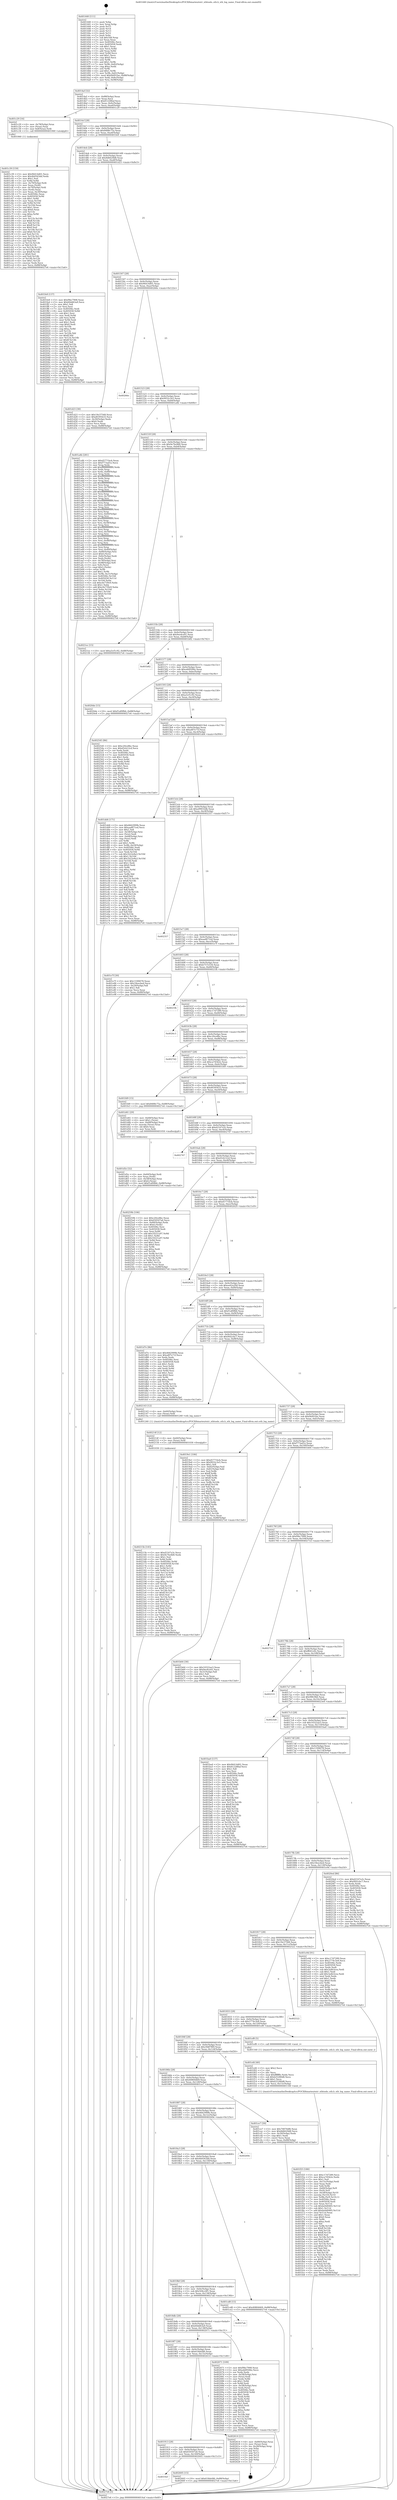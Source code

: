 digraph "0x401440" {
  label = "0x401440 (/mnt/c/Users/mathe/Desktop/tcc/POCII/binaries/extr_stbtools..stb.h_stb_log_name_Final-ollvm.out::main(0))"
  labelloc = "t"
  node[shape=record]

  Entry [label="",width=0.3,height=0.3,shape=circle,fillcolor=black,style=filled]
  "0x4014af" [label="{
     0x4014af [32]\l
     | [instrs]\l
     &nbsp;&nbsp;0x4014af \<+6\>: mov -0x88(%rbp),%eax\l
     &nbsp;&nbsp;0x4014b5 \<+2\>: mov %eax,%ecx\l
     &nbsp;&nbsp;0x4014b7 \<+6\>: sub $0x812288af,%ecx\l
     &nbsp;&nbsp;0x4014bd \<+6\>: mov %eax,-0x9c(%rbp)\l
     &nbsp;&nbsp;0x4014c3 \<+6\>: mov %ecx,-0xa0(%rbp)\l
     &nbsp;&nbsp;0x4014c9 \<+6\>: je 0000000000401c29 \<main+0x7e9\>\l
  }"]
  "0x401c29" [label="{
     0x401c29 [16]\l
     | [instrs]\l
     &nbsp;&nbsp;0x401c29 \<+4\>: mov -0x78(%rbp),%rax\l
     &nbsp;&nbsp;0x401c2d \<+3\>: mov (%rax),%rax\l
     &nbsp;&nbsp;0x401c30 \<+4\>: mov 0x8(%rax),%rdi\l
     &nbsp;&nbsp;0x401c34 \<+5\>: call 0000000000401060 \<atoi@plt\>\l
     | [calls]\l
     &nbsp;&nbsp;0x401060 \{1\} (unknown)\l
  }"]
  "0x4014cf" [label="{
     0x4014cf [28]\l
     | [instrs]\l
     &nbsp;&nbsp;0x4014cf \<+5\>: jmp 00000000004014d4 \<main+0x94\>\l
     &nbsp;&nbsp;0x4014d4 \<+6\>: mov -0x9c(%rbp),%eax\l
     &nbsp;&nbsp;0x4014da \<+5\>: sub $0x8488c75a,%eax\l
     &nbsp;&nbsp;0x4014df \<+6\>: mov %eax,-0xa4(%rbp)\l
     &nbsp;&nbsp;0x4014e5 \<+6\>: je 0000000000401fe8 \<main+0xba8\>\l
  }"]
  Exit [label="",width=0.3,height=0.3,shape=circle,fillcolor=black,style=filled,peripheries=2]
  "0x401fe8" [label="{
     0x401fe8 [137]\l
     | [instrs]\l
     &nbsp;&nbsp;0x401fe8 \<+5\>: mov $0xf9bc7908,%eax\l
     &nbsp;&nbsp;0x401fed \<+5\>: mov $0x60dd63a9,%ecx\l
     &nbsp;&nbsp;0x401ff2 \<+2\>: mov $0x1,%dl\l
     &nbsp;&nbsp;0x401ff4 \<+2\>: xor %esi,%esi\l
     &nbsp;&nbsp;0x401ff6 \<+7\>: mov 0x40506c,%edi\l
     &nbsp;&nbsp;0x401ffd \<+8\>: mov 0x405058,%r8d\l
     &nbsp;&nbsp;0x402005 \<+3\>: sub $0x1,%esi\l
     &nbsp;&nbsp;0x402008 \<+3\>: mov %edi,%r9d\l
     &nbsp;&nbsp;0x40200b \<+3\>: add %esi,%r9d\l
     &nbsp;&nbsp;0x40200e \<+4\>: imul %r9d,%edi\l
     &nbsp;&nbsp;0x402012 \<+3\>: and $0x1,%edi\l
     &nbsp;&nbsp;0x402015 \<+3\>: cmp $0x0,%edi\l
     &nbsp;&nbsp;0x402018 \<+4\>: sete %r10b\l
     &nbsp;&nbsp;0x40201c \<+4\>: cmp $0xa,%r8d\l
     &nbsp;&nbsp;0x402020 \<+4\>: setl %r11b\l
     &nbsp;&nbsp;0x402024 \<+3\>: mov %r10b,%bl\l
     &nbsp;&nbsp;0x402027 \<+3\>: xor $0xff,%bl\l
     &nbsp;&nbsp;0x40202a \<+3\>: mov %r11b,%r14b\l
     &nbsp;&nbsp;0x40202d \<+4\>: xor $0xff,%r14b\l
     &nbsp;&nbsp;0x402031 \<+3\>: xor $0x1,%dl\l
     &nbsp;&nbsp;0x402034 \<+3\>: mov %bl,%r15b\l
     &nbsp;&nbsp;0x402037 \<+4\>: and $0xff,%r15b\l
     &nbsp;&nbsp;0x40203b \<+3\>: and %dl,%r10b\l
     &nbsp;&nbsp;0x40203e \<+3\>: mov %r14b,%r12b\l
     &nbsp;&nbsp;0x402041 \<+4\>: and $0xff,%r12b\l
     &nbsp;&nbsp;0x402045 \<+3\>: and %dl,%r11b\l
     &nbsp;&nbsp;0x402048 \<+3\>: or %r10b,%r15b\l
     &nbsp;&nbsp;0x40204b \<+3\>: or %r11b,%r12b\l
     &nbsp;&nbsp;0x40204e \<+3\>: xor %r12b,%r15b\l
     &nbsp;&nbsp;0x402051 \<+3\>: or %r14b,%bl\l
     &nbsp;&nbsp;0x402054 \<+3\>: xor $0xff,%bl\l
     &nbsp;&nbsp;0x402057 \<+3\>: or $0x1,%dl\l
     &nbsp;&nbsp;0x40205a \<+2\>: and %dl,%bl\l
     &nbsp;&nbsp;0x40205c \<+3\>: or %bl,%r15b\l
     &nbsp;&nbsp;0x40205f \<+4\>: test $0x1,%r15b\l
     &nbsp;&nbsp;0x402063 \<+3\>: cmovne %ecx,%eax\l
     &nbsp;&nbsp;0x402066 \<+6\>: mov %eax,-0x88(%rbp)\l
     &nbsp;&nbsp;0x40206c \<+5\>: jmp 00000000004027e6 \<main+0x13a6\>\l
  }"]
  "0x4014eb" [label="{
     0x4014eb [28]\l
     | [instrs]\l
     &nbsp;&nbsp;0x4014eb \<+5\>: jmp 00000000004014f0 \<main+0xb0\>\l
     &nbsp;&nbsp;0x4014f0 \<+6\>: mov -0x9c(%rbp),%eax\l
     &nbsp;&nbsp;0x4014f6 \<+5\>: sub $0x8d6629d8,%eax\l
     &nbsp;&nbsp;0x4014fb \<+6\>: mov %eax,-0xa8(%rbp)\l
     &nbsp;&nbsp;0x401501 \<+6\>: je 0000000000401d23 \<main+0x8e3\>\l
  }"]
  "0x40192f" [label="{
     0x40192f\l
  }", style=dashed]
  "0x401d23" [label="{
     0x401d23 [30]\l
     | [instrs]\l
     &nbsp;&nbsp;0x401d23 \<+5\>: mov $0x19e37568,%eax\l
     &nbsp;&nbsp;0x401d28 \<+5\>: mov $0xd0395b33,%ecx\l
     &nbsp;&nbsp;0x401d2d \<+3\>: mov -0x30(%rbp),%edx\l
     &nbsp;&nbsp;0x401d30 \<+3\>: cmp $0x0,%edx\l
     &nbsp;&nbsp;0x401d33 \<+3\>: cmove %ecx,%eax\l
     &nbsp;&nbsp;0x401d36 \<+6\>: mov %eax,-0x88(%rbp)\l
     &nbsp;&nbsp;0x401d3c \<+5\>: jmp 00000000004027e6 \<main+0x13a6\>\l
  }"]
  "0x401507" [label="{
     0x401507 [28]\l
     | [instrs]\l
     &nbsp;&nbsp;0x401507 \<+5\>: jmp 000000000040150c \<main+0xcc\>\l
     &nbsp;&nbsp;0x40150c \<+6\>: mov -0x9c(%rbp),%eax\l
     &nbsp;&nbsp;0x401512 \<+5\>: sub $0x96414d01,%eax\l
     &nbsp;&nbsp;0x401517 \<+6\>: mov %eax,-0xac(%rbp)\l
     &nbsp;&nbsp;0x40151d \<+6\>: je 000000000040266e \<main+0x122e\>\l
  }"]
  "0x402605" [label="{
     0x402605 [15]\l
     | [instrs]\l
     &nbsp;&nbsp;0x402605 \<+10\>: movl $0x618defd6,-0x88(%rbp)\l
     &nbsp;&nbsp;0x40260f \<+5\>: jmp 00000000004027e6 \<main+0x13a6\>\l
  }"]
  "0x40266e" [label="{
     0x40266e\l
  }", style=dashed]
  "0x401523" [label="{
     0x401523 [28]\l
     | [instrs]\l
     &nbsp;&nbsp;0x401523 \<+5\>: jmp 0000000000401528 \<main+0xe8\>\l
     &nbsp;&nbsp;0x401528 \<+6\>: mov -0x9c(%rbp),%eax\l
     &nbsp;&nbsp;0x40152e \<+5\>: sub $0x9932c3e5,%eax\l
     &nbsp;&nbsp;0x401533 \<+6\>: mov %eax,-0xb0(%rbp)\l
     &nbsp;&nbsp;0x401539 \<+6\>: je 0000000000401a4b \<main+0x60b\>\l
  }"]
  "0x401913" [label="{
     0x401913 [28]\l
     | [instrs]\l
     &nbsp;&nbsp;0x401913 \<+5\>: jmp 0000000000401918 \<main+0x4d8\>\l
     &nbsp;&nbsp;0x401918 \<+6\>: mov -0x9c(%rbp),%eax\l
     &nbsp;&nbsp;0x40191e \<+5\>: sub $0x650507a6,%eax\l
     &nbsp;&nbsp;0x401923 \<+6\>: mov %eax,-0x140(%rbp)\l
     &nbsp;&nbsp;0x401929 \<+6\>: je 0000000000402605 \<main+0x11c5\>\l
  }"]
  "0x401a4b" [label="{
     0x401a4b [281]\l
     | [instrs]\l
     &nbsp;&nbsp;0x401a4b \<+5\>: mov $0xd5771bcb,%eax\l
     &nbsp;&nbsp;0x401a50 \<+5\>: mov $0xf773ad1e,%ecx\l
     &nbsp;&nbsp;0x401a55 \<+3\>: mov %rsp,%rdx\l
     &nbsp;&nbsp;0x401a58 \<+4\>: add $0xfffffffffffffff0,%rdx\l
     &nbsp;&nbsp;0x401a5c \<+3\>: mov %rdx,%rsp\l
     &nbsp;&nbsp;0x401a5f \<+4\>: mov %rdx,-0x80(%rbp)\l
     &nbsp;&nbsp;0x401a63 \<+3\>: mov %rsp,%rdx\l
     &nbsp;&nbsp;0x401a66 \<+4\>: add $0xfffffffffffffff0,%rdx\l
     &nbsp;&nbsp;0x401a6a \<+3\>: mov %rdx,%rsp\l
     &nbsp;&nbsp;0x401a6d \<+3\>: mov %rsp,%rsi\l
     &nbsp;&nbsp;0x401a70 \<+4\>: add $0xfffffffffffffff0,%rsi\l
     &nbsp;&nbsp;0x401a74 \<+3\>: mov %rsi,%rsp\l
     &nbsp;&nbsp;0x401a77 \<+4\>: mov %rsi,-0x78(%rbp)\l
     &nbsp;&nbsp;0x401a7b \<+3\>: mov %rsp,%rsi\l
     &nbsp;&nbsp;0x401a7e \<+4\>: add $0xfffffffffffffff0,%rsi\l
     &nbsp;&nbsp;0x401a82 \<+3\>: mov %rsi,%rsp\l
     &nbsp;&nbsp;0x401a85 \<+4\>: mov %rsi,-0x70(%rbp)\l
     &nbsp;&nbsp;0x401a89 \<+3\>: mov %rsp,%rsi\l
     &nbsp;&nbsp;0x401a8c \<+4\>: add $0xfffffffffffffff0,%rsi\l
     &nbsp;&nbsp;0x401a90 \<+3\>: mov %rsi,%rsp\l
     &nbsp;&nbsp;0x401a93 \<+4\>: mov %rsi,-0x68(%rbp)\l
     &nbsp;&nbsp;0x401a97 \<+3\>: mov %rsp,%rsi\l
     &nbsp;&nbsp;0x401a9a \<+4\>: add $0xfffffffffffffff0,%rsi\l
     &nbsp;&nbsp;0x401a9e \<+3\>: mov %rsi,%rsp\l
     &nbsp;&nbsp;0x401aa1 \<+4\>: mov %rsi,-0x60(%rbp)\l
     &nbsp;&nbsp;0x401aa5 \<+3\>: mov %rsp,%rsi\l
     &nbsp;&nbsp;0x401aa8 \<+4\>: add $0xfffffffffffffff0,%rsi\l
     &nbsp;&nbsp;0x401aac \<+3\>: mov %rsi,%rsp\l
     &nbsp;&nbsp;0x401aaf \<+4\>: mov %rsi,-0x58(%rbp)\l
     &nbsp;&nbsp;0x401ab3 \<+3\>: mov %rsp,%rsi\l
     &nbsp;&nbsp;0x401ab6 \<+4\>: add $0xfffffffffffffff0,%rsi\l
     &nbsp;&nbsp;0x401aba \<+3\>: mov %rsi,%rsp\l
     &nbsp;&nbsp;0x401abd \<+4\>: mov %rsi,-0x50(%rbp)\l
     &nbsp;&nbsp;0x401ac1 \<+3\>: mov %rsp,%rsi\l
     &nbsp;&nbsp;0x401ac4 \<+4\>: add $0xfffffffffffffff0,%rsi\l
     &nbsp;&nbsp;0x401ac8 \<+3\>: mov %rsi,%rsp\l
     &nbsp;&nbsp;0x401acb \<+4\>: mov %rsi,-0x48(%rbp)\l
     &nbsp;&nbsp;0x401acf \<+3\>: mov %rsp,%rsi\l
     &nbsp;&nbsp;0x401ad2 \<+4\>: add $0xfffffffffffffff0,%rsi\l
     &nbsp;&nbsp;0x401ad6 \<+3\>: mov %rsi,%rsp\l
     &nbsp;&nbsp;0x401ad9 \<+4\>: mov %rsi,-0x40(%rbp)\l
     &nbsp;&nbsp;0x401add \<+4\>: mov -0x80(%rbp),%rsi\l
     &nbsp;&nbsp;0x401ae1 \<+6\>: movl $0x0,(%rsi)\l
     &nbsp;&nbsp;0x401ae7 \<+6\>: mov -0x8c(%rbp),%edi\l
     &nbsp;&nbsp;0x401aed \<+2\>: mov %edi,(%rdx)\l
     &nbsp;&nbsp;0x401aef \<+4\>: mov -0x78(%rbp),%rsi\l
     &nbsp;&nbsp;0x401af3 \<+7\>: mov -0x98(%rbp),%r8\l
     &nbsp;&nbsp;0x401afa \<+3\>: mov %r8,(%rsi)\l
     &nbsp;&nbsp;0x401afd \<+3\>: cmpl $0x2,(%rdx)\l
     &nbsp;&nbsp;0x401b00 \<+4\>: setne %r9b\l
     &nbsp;&nbsp;0x401b04 \<+4\>: and $0x1,%r9b\l
     &nbsp;&nbsp;0x401b08 \<+4\>: mov %r9b,-0x31(%rbp)\l
     &nbsp;&nbsp;0x401b0c \<+8\>: mov 0x40506c,%r10d\l
     &nbsp;&nbsp;0x401b14 \<+8\>: mov 0x405058,%r11d\l
     &nbsp;&nbsp;0x401b1c \<+3\>: mov %r10d,%ebx\l
     &nbsp;&nbsp;0x401b1f \<+6\>: sub $0xc0e739e9,%ebx\l
     &nbsp;&nbsp;0x401b25 \<+3\>: sub $0x1,%ebx\l
     &nbsp;&nbsp;0x401b28 \<+6\>: add $0xc0e739e9,%ebx\l
     &nbsp;&nbsp;0x401b2e \<+4\>: imul %ebx,%r10d\l
     &nbsp;&nbsp;0x401b32 \<+4\>: and $0x1,%r10d\l
     &nbsp;&nbsp;0x401b36 \<+4\>: cmp $0x0,%r10d\l
     &nbsp;&nbsp;0x401b3a \<+4\>: sete %r9b\l
     &nbsp;&nbsp;0x401b3e \<+4\>: cmp $0xa,%r11d\l
     &nbsp;&nbsp;0x401b42 \<+4\>: setl %r14b\l
     &nbsp;&nbsp;0x401b46 \<+3\>: mov %r9b,%r15b\l
     &nbsp;&nbsp;0x401b49 \<+3\>: and %r14b,%r15b\l
     &nbsp;&nbsp;0x401b4c \<+3\>: xor %r14b,%r9b\l
     &nbsp;&nbsp;0x401b4f \<+3\>: or %r9b,%r15b\l
     &nbsp;&nbsp;0x401b52 \<+4\>: test $0x1,%r15b\l
     &nbsp;&nbsp;0x401b56 \<+3\>: cmovne %ecx,%eax\l
     &nbsp;&nbsp;0x401b59 \<+6\>: mov %eax,-0x88(%rbp)\l
     &nbsp;&nbsp;0x401b5f \<+5\>: jmp 00000000004027e6 \<main+0x13a6\>\l
  }"]
  "0x40153f" [label="{
     0x40153f [28]\l
     | [instrs]\l
     &nbsp;&nbsp;0x40153f \<+5\>: jmp 0000000000401544 \<main+0x104\>\l
     &nbsp;&nbsp;0x401544 \<+6\>: mov -0x9c(%rbp),%eax\l
     &nbsp;&nbsp;0x40154a \<+5\>: sub $0x9e7bc8d0,%eax\l
     &nbsp;&nbsp;0x40154f \<+6\>: mov %eax,-0xb4(%rbp)\l
     &nbsp;&nbsp;0x401555 \<+6\>: je 00000000004021ec \<main+0xdac\>\l
  }"]
  "0x402614" [label="{
     0x402614 [21]\l
     | [instrs]\l
     &nbsp;&nbsp;0x402614 \<+4\>: mov -0x80(%rbp),%rax\l
     &nbsp;&nbsp;0x402618 \<+2\>: mov (%rax),%eax\l
     &nbsp;&nbsp;0x40261a \<+4\>: lea -0x28(%rbp),%rsp\l
     &nbsp;&nbsp;0x40261e \<+1\>: pop %rbx\l
     &nbsp;&nbsp;0x40261f \<+2\>: pop %r12\l
     &nbsp;&nbsp;0x402621 \<+2\>: pop %r13\l
     &nbsp;&nbsp;0x402623 \<+2\>: pop %r14\l
     &nbsp;&nbsp;0x402625 \<+2\>: pop %r15\l
     &nbsp;&nbsp;0x402627 \<+1\>: pop %rbp\l
     &nbsp;&nbsp;0x402628 \<+1\>: ret\l
  }"]
  "0x4021ec" [label="{
     0x4021ec [15]\l
     | [instrs]\l
     &nbsp;&nbsp;0x4021ec \<+10\>: movl $0xa5cf1c92,-0x88(%rbp)\l
     &nbsp;&nbsp;0x4021f6 \<+5\>: jmp 00000000004027e6 \<main+0x13a6\>\l
  }"]
  "0x40155b" [label="{
     0x40155b [28]\l
     | [instrs]\l
     &nbsp;&nbsp;0x40155b \<+5\>: jmp 0000000000401560 \<main+0x120\>\l
     &nbsp;&nbsp;0x401560 \<+6\>: mov -0x9c(%rbp),%eax\l
     &nbsp;&nbsp;0x401566 \<+5\>: sub $0x9ee4ce01,%eax\l
     &nbsp;&nbsp;0x40156b \<+6\>: mov %eax,-0xb8(%rbp)\l
     &nbsp;&nbsp;0x401571 \<+6\>: je 0000000000401b82 \<main+0x742\>\l
  }"]
  "0x40215b" [label="{
     0x40215b [145]\l
     | [instrs]\l
     &nbsp;&nbsp;0x40215b \<+5\>: mov $0xd2167a3c,%ecx\l
     &nbsp;&nbsp;0x402160 \<+5\>: mov $0x9e7bc8d0,%edx\l
     &nbsp;&nbsp;0x402165 \<+3\>: mov $0x1,%sil\l
     &nbsp;&nbsp;0x402168 \<+3\>: xor %r8d,%r8d\l
     &nbsp;&nbsp;0x40216b \<+8\>: mov 0x40506c,%r9d\l
     &nbsp;&nbsp;0x402173 \<+8\>: mov 0x405058,%r10d\l
     &nbsp;&nbsp;0x40217b \<+4\>: sub $0x1,%r8d\l
     &nbsp;&nbsp;0x40217f \<+3\>: mov %r9d,%r11d\l
     &nbsp;&nbsp;0x402182 \<+3\>: add %r8d,%r11d\l
     &nbsp;&nbsp;0x402185 \<+4\>: imul %r11d,%r9d\l
     &nbsp;&nbsp;0x402189 \<+4\>: and $0x1,%r9d\l
     &nbsp;&nbsp;0x40218d \<+4\>: cmp $0x0,%r9d\l
     &nbsp;&nbsp;0x402191 \<+3\>: sete %bl\l
     &nbsp;&nbsp;0x402194 \<+4\>: cmp $0xa,%r10d\l
     &nbsp;&nbsp;0x402198 \<+4\>: setl %r14b\l
     &nbsp;&nbsp;0x40219c \<+3\>: mov %bl,%r15b\l
     &nbsp;&nbsp;0x40219f \<+4\>: xor $0xff,%r15b\l
     &nbsp;&nbsp;0x4021a3 \<+3\>: mov %r14b,%r12b\l
     &nbsp;&nbsp;0x4021a6 \<+4\>: xor $0xff,%r12b\l
     &nbsp;&nbsp;0x4021aa \<+4\>: xor $0x0,%sil\l
     &nbsp;&nbsp;0x4021ae \<+3\>: mov %r15b,%r13b\l
     &nbsp;&nbsp;0x4021b1 \<+4\>: and $0x0,%r13b\l
     &nbsp;&nbsp;0x4021b5 \<+3\>: and %sil,%bl\l
     &nbsp;&nbsp;0x4021b8 \<+3\>: mov %r12b,%al\l
     &nbsp;&nbsp;0x4021bb \<+2\>: and $0x0,%al\l
     &nbsp;&nbsp;0x4021bd \<+3\>: and %sil,%r14b\l
     &nbsp;&nbsp;0x4021c0 \<+3\>: or %bl,%r13b\l
     &nbsp;&nbsp;0x4021c3 \<+3\>: or %r14b,%al\l
     &nbsp;&nbsp;0x4021c6 \<+3\>: xor %al,%r13b\l
     &nbsp;&nbsp;0x4021c9 \<+3\>: or %r12b,%r15b\l
     &nbsp;&nbsp;0x4021cc \<+4\>: xor $0xff,%r15b\l
     &nbsp;&nbsp;0x4021d0 \<+4\>: or $0x0,%sil\l
     &nbsp;&nbsp;0x4021d4 \<+3\>: and %sil,%r15b\l
     &nbsp;&nbsp;0x4021d7 \<+3\>: or %r15b,%r13b\l
     &nbsp;&nbsp;0x4021da \<+4\>: test $0x1,%r13b\l
     &nbsp;&nbsp;0x4021de \<+3\>: cmovne %edx,%ecx\l
     &nbsp;&nbsp;0x4021e1 \<+6\>: mov %ecx,-0x88(%rbp)\l
     &nbsp;&nbsp;0x4021e7 \<+5\>: jmp 00000000004027e6 \<main+0x13a6\>\l
  }"]
  "0x401b82" [label="{
     0x401b82\l
  }", style=dashed]
  "0x401577" [label="{
     0x401577 [28]\l
     | [instrs]\l
     &nbsp;&nbsp;0x401577 \<+5\>: jmp 000000000040157c \<main+0x13c\>\l
     &nbsp;&nbsp;0x40157c \<+6\>: mov -0x9c(%rbp),%eax\l
     &nbsp;&nbsp;0x401582 \<+5\>: sub $0xa4d9506e,%eax\l
     &nbsp;&nbsp;0x401587 \<+6\>: mov %eax,-0xbc(%rbp)\l
     &nbsp;&nbsp;0x40158d \<+6\>: je 00000000004020de \<main+0xc9e\>\l
  }"]
  "0x40214f" [label="{
     0x40214f [12]\l
     | [instrs]\l
     &nbsp;&nbsp;0x40214f \<+4\>: mov -0x60(%rbp),%rax\l
     &nbsp;&nbsp;0x402153 \<+3\>: mov (%rax),%rdi\l
     &nbsp;&nbsp;0x402156 \<+5\>: call 0000000000401030 \<free@plt\>\l
     | [calls]\l
     &nbsp;&nbsp;0x401030 \{1\} (unknown)\l
  }"]
  "0x4020de" [label="{
     0x4020de [15]\l
     | [instrs]\l
     &nbsp;&nbsp;0x4020de \<+10\>: movl $0xf1a89fb6,-0x88(%rbp)\l
     &nbsp;&nbsp;0x4020e8 \<+5\>: jmp 00000000004027e6 \<main+0x13a6\>\l
  }"]
  "0x401593" [label="{
     0x401593 [28]\l
     | [instrs]\l
     &nbsp;&nbsp;0x401593 \<+5\>: jmp 0000000000401598 \<main+0x158\>\l
     &nbsp;&nbsp;0x401598 \<+6\>: mov -0x9c(%rbp),%eax\l
     &nbsp;&nbsp;0x40159e \<+5\>: sub $0xa5cf1c92,%eax\l
     &nbsp;&nbsp;0x4015a3 \<+6\>: mov %eax,-0xc0(%rbp)\l
     &nbsp;&nbsp;0x4015a9 \<+6\>: je 0000000000402545 \<main+0x1105\>\l
  }"]
  "0x4018f7" [label="{
     0x4018f7 [28]\l
     | [instrs]\l
     &nbsp;&nbsp;0x4018f7 \<+5\>: jmp 00000000004018fc \<main+0x4bc\>\l
     &nbsp;&nbsp;0x4018fc \<+6\>: mov -0x9c(%rbp),%eax\l
     &nbsp;&nbsp;0x401902 \<+5\>: sub $0x618defd6,%eax\l
     &nbsp;&nbsp;0x401907 \<+6\>: mov %eax,-0x13c(%rbp)\l
     &nbsp;&nbsp;0x40190d \<+6\>: je 0000000000402614 \<main+0x11d4\>\l
  }"]
  "0x402545" [label="{
     0x402545 [86]\l
     | [instrs]\l
     &nbsp;&nbsp;0x402545 \<+5\>: mov $0xc20ce8bc,%eax\l
     &nbsp;&nbsp;0x40254a \<+5\>: mov $0xd3cb12cd,%ecx\l
     &nbsp;&nbsp;0x40254f \<+2\>: xor %edx,%edx\l
     &nbsp;&nbsp;0x402551 \<+7\>: mov 0x40506c,%esi\l
     &nbsp;&nbsp;0x402558 \<+7\>: mov 0x405058,%edi\l
     &nbsp;&nbsp;0x40255f \<+3\>: sub $0x1,%edx\l
     &nbsp;&nbsp;0x402562 \<+3\>: mov %esi,%r8d\l
     &nbsp;&nbsp;0x402565 \<+3\>: add %edx,%r8d\l
     &nbsp;&nbsp;0x402568 \<+4\>: imul %r8d,%esi\l
     &nbsp;&nbsp;0x40256c \<+3\>: and $0x1,%esi\l
     &nbsp;&nbsp;0x40256f \<+3\>: cmp $0x0,%esi\l
     &nbsp;&nbsp;0x402572 \<+4\>: sete %r9b\l
     &nbsp;&nbsp;0x402576 \<+3\>: cmp $0xa,%edi\l
     &nbsp;&nbsp;0x402579 \<+4\>: setl %r10b\l
     &nbsp;&nbsp;0x40257d \<+3\>: mov %r9b,%r11b\l
     &nbsp;&nbsp;0x402580 \<+3\>: and %r10b,%r11b\l
     &nbsp;&nbsp;0x402583 \<+3\>: xor %r10b,%r9b\l
     &nbsp;&nbsp;0x402586 \<+3\>: or %r9b,%r11b\l
     &nbsp;&nbsp;0x402589 \<+4\>: test $0x1,%r11b\l
     &nbsp;&nbsp;0x40258d \<+3\>: cmovne %ecx,%eax\l
     &nbsp;&nbsp;0x402590 \<+6\>: mov %eax,-0x88(%rbp)\l
     &nbsp;&nbsp;0x402596 \<+5\>: jmp 00000000004027e6 \<main+0x13a6\>\l
  }"]
  "0x4015af" [label="{
     0x4015af [28]\l
     | [instrs]\l
     &nbsp;&nbsp;0x4015af \<+5\>: jmp 00000000004015b4 \<main+0x174\>\l
     &nbsp;&nbsp;0x4015b4 \<+6\>: mov -0x9c(%rbp),%eax\l
     &nbsp;&nbsp;0x4015ba \<+5\>: sub $0xa8f7e71f,%eax\l
     &nbsp;&nbsp;0x4015bf \<+6\>: mov %eax,-0xc4(%rbp)\l
     &nbsp;&nbsp;0x4015c5 \<+6\>: je 0000000000401dd4 \<main+0x994\>\l
  }"]
  "0x402071" [label="{
     0x402071 [109]\l
     | [instrs]\l
     &nbsp;&nbsp;0x402071 \<+5\>: mov $0xf9bc7908,%eax\l
     &nbsp;&nbsp;0x402076 \<+5\>: mov $0xa4d9506e,%ecx\l
     &nbsp;&nbsp;0x40207b \<+2\>: xor %edx,%edx\l
     &nbsp;&nbsp;0x40207d \<+4\>: mov -0x58(%rbp),%rsi\l
     &nbsp;&nbsp;0x402081 \<+2\>: mov (%rsi),%edi\l
     &nbsp;&nbsp;0x402083 \<+3\>: mov %edx,%r8d\l
     &nbsp;&nbsp;0x402086 \<+4\>: sub $0x1,%r8d\l
     &nbsp;&nbsp;0x40208a \<+3\>: sub %r8d,%edi\l
     &nbsp;&nbsp;0x40208d \<+4\>: mov -0x58(%rbp),%rsi\l
     &nbsp;&nbsp;0x402091 \<+2\>: mov %edi,(%rsi)\l
     &nbsp;&nbsp;0x402093 \<+7\>: mov 0x40506c,%edi\l
     &nbsp;&nbsp;0x40209a \<+8\>: mov 0x405058,%r8d\l
     &nbsp;&nbsp;0x4020a2 \<+3\>: sub $0x1,%edx\l
     &nbsp;&nbsp;0x4020a5 \<+3\>: mov %edi,%r9d\l
     &nbsp;&nbsp;0x4020a8 \<+3\>: add %edx,%r9d\l
     &nbsp;&nbsp;0x4020ab \<+4\>: imul %r9d,%edi\l
     &nbsp;&nbsp;0x4020af \<+3\>: and $0x1,%edi\l
     &nbsp;&nbsp;0x4020b2 \<+3\>: cmp $0x0,%edi\l
     &nbsp;&nbsp;0x4020b5 \<+4\>: sete %r10b\l
     &nbsp;&nbsp;0x4020b9 \<+4\>: cmp $0xa,%r8d\l
     &nbsp;&nbsp;0x4020bd \<+4\>: setl %r11b\l
     &nbsp;&nbsp;0x4020c1 \<+3\>: mov %r10b,%bl\l
     &nbsp;&nbsp;0x4020c4 \<+3\>: and %r11b,%bl\l
     &nbsp;&nbsp;0x4020c7 \<+3\>: xor %r11b,%r10b\l
     &nbsp;&nbsp;0x4020ca \<+3\>: or %r10b,%bl\l
     &nbsp;&nbsp;0x4020cd \<+3\>: test $0x1,%bl\l
     &nbsp;&nbsp;0x4020d0 \<+3\>: cmovne %ecx,%eax\l
     &nbsp;&nbsp;0x4020d3 \<+6\>: mov %eax,-0x88(%rbp)\l
     &nbsp;&nbsp;0x4020d9 \<+5\>: jmp 00000000004027e6 \<main+0x13a6\>\l
  }"]
  "0x401dd4" [label="{
     0x401dd4 [171]\l
     | [instrs]\l
     &nbsp;&nbsp;0x401dd4 \<+5\>: mov $0x4662999b,%eax\l
     &nbsp;&nbsp;0x401dd9 \<+5\>: mov $0xaad871ed,%ecx\l
     &nbsp;&nbsp;0x401dde \<+2\>: mov $0x1,%dl\l
     &nbsp;&nbsp;0x401de0 \<+4\>: mov -0x58(%rbp),%rsi\l
     &nbsp;&nbsp;0x401de4 \<+2\>: mov (%rsi),%edi\l
     &nbsp;&nbsp;0x401de6 \<+4\>: mov -0x68(%rbp),%rsi\l
     &nbsp;&nbsp;0x401dea \<+2\>: cmp (%rsi),%edi\l
     &nbsp;&nbsp;0x401dec \<+4\>: setl %r8b\l
     &nbsp;&nbsp;0x401df0 \<+4\>: and $0x1,%r8b\l
     &nbsp;&nbsp;0x401df4 \<+4\>: mov %r8b,-0x29(%rbp)\l
     &nbsp;&nbsp;0x401df8 \<+7\>: mov 0x40506c,%edi\l
     &nbsp;&nbsp;0x401dff \<+8\>: mov 0x405058,%r9d\l
     &nbsp;&nbsp;0x401e07 \<+3\>: mov %edi,%r10d\l
     &nbsp;&nbsp;0x401e0a \<+7\>: sub $0x1b22e8a3,%r10d\l
     &nbsp;&nbsp;0x401e11 \<+4\>: sub $0x1,%r10d\l
     &nbsp;&nbsp;0x401e15 \<+7\>: add $0x1b22e8a3,%r10d\l
     &nbsp;&nbsp;0x401e1c \<+4\>: imul %r10d,%edi\l
     &nbsp;&nbsp;0x401e20 \<+3\>: and $0x1,%edi\l
     &nbsp;&nbsp;0x401e23 \<+3\>: cmp $0x0,%edi\l
     &nbsp;&nbsp;0x401e26 \<+4\>: sete %r8b\l
     &nbsp;&nbsp;0x401e2a \<+4\>: cmp $0xa,%r9d\l
     &nbsp;&nbsp;0x401e2e \<+4\>: setl %r11b\l
     &nbsp;&nbsp;0x401e32 \<+3\>: mov %r8b,%bl\l
     &nbsp;&nbsp;0x401e35 \<+3\>: xor $0xff,%bl\l
     &nbsp;&nbsp;0x401e38 \<+3\>: mov %r11b,%r14b\l
     &nbsp;&nbsp;0x401e3b \<+4\>: xor $0xff,%r14b\l
     &nbsp;&nbsp;0x401e3f \<+3\>: xor $0x1,%dl\l
     &nbsp;&nbsp;0x401e42 \<+3\>: mov %bl,%r15b\l
     &nbsp;&nbsp;0x401e45 \<+4\>: and $0xff,%r15b\l
     &nbsp;&nbsp;0x401e49 \<+3\>: and %dl,%r8b\l
     &nbsp;&nbsp;0x401e4c \<+3\>: mov %r14b,%r12b\l
     &nbsp;&nbsp;0x401e4f \<+4\>: and $0xff,%r12b\l
     &nbsp;&nbsp;0x401e53 \<+3\>: and %dl,%r11b\l
     &nbsp;&nbsp;0x401e56 \<+3\>: or %r8b,%r15b\l
     &nbsp;&nbsp;0x401e59 \<+3\>: or %r11b,%r12b\l
     &nbsp;&nbsp;0x401e5c \<+3\>: xor %r12b,%r15b\l
     &nbsp;&nbsp;0x401e5f \<+3\>: or %r14b,%bl\l
     &nbsp;&nbsp;0x401e62 \<+3\>: xor $0xff,%bl\l
     &nbsp;&nbsp;0x401e65 \<+3\>: or $0x1,%dl\l
     &nbsp;&nbsp;0x401e68 \<+2\>: and %dl,%bl\l
     &nbsp;&nbsp;0x401e6a \<+3\>: or %bl,%r15b\l
     &nbsp;&nbsp;0x401e6d \<+4\>: test $0x1,%r15b\l
     &nbsp;&nbsp;0x401e71 \<+3\>: cmovne %ecx,%eax\l
     &nbsp;&nbsp;0x401e74 \<+6\>: mov %eax,-0x88(%rbp)\l
     &nbsp;&nbsp;0x401e7a \<+5\>: jmp 00000000004027e6 \<main+0x13a6\>\l
  }"]
  "0x4015cb" [label="{
     0x4015cb [28]\l
     | [instrs]\l
     &nbsp;&nbsp;0x4015cb \<+5\>: jmp 00000000004015d0 \<main+0x190\>\l
     &nbsp;&nbsp;0x4015d0 \<+6\>: mov -0x9c(%rbp),%eax\l
     &nbsp;&nbsp;0x4015d6 \<+5\>: sub $0xa99032db,%eax\l
     &nbsp;&nbsp;0x4015db \<+6\>: mov %eax,-0xc8(%rbp)\l
     &nbsp;&nbsp;0x4015e1 \<+6\>: je 0000000000402357 \<main+0xf17\>\l
  }"]
  "0x4018db" [label="{
     0x4018db [28]\l
     | [instrs]\l
     &nbsp;&nbsp;0x4018db \<+5\>: jmp 00000000004018e0 \<main+0x4a0\>\l
     &nbsp;&nbsp;0x4018e0 \<+6\>: mov -0x9c(%rbp),%eax\l
     &nbsp;&nbsp;0x4018e6 \<+5\>: sub $0x60dd63a9,%eax\l
     &nbsp;&nbsp;0x4018eb \<+6\>: mov %eax,-0x138(%rbp)\l
     &nbsp;&nbsp;0x4018f1 \<+6\>: je 0000000000402071 \<main+0xc31\>\l
  }"]
  "0x402357" [label="{
     0x402357\l
  }", style=dashed]
  "0x4015e7" [label="{
     0x4015e7 [28]\l
     | [instrs]\l
     &nbsp;&nbsp;0x4015e7 \<+5\>: jmp 00000000004015ec \<main+0x1ac\>\l
     &nbsp;&nbsp;0x4015ec \<+6\>: mov -0x9c(%rbp),%eax\l
     &nbsp;&nbsp;0x4015f2 \<+5\>: sub $0xaad871ed,%eax\l
     &nbsp;&nbsp;0x4015f7 \<+6\>: mov %eax,-0xcc(%rbp)\l
     &nbsp;&nbsp;0x4015fd \<+6\>: je 0000000000401e7f \<main+0xa3f\>\l
  }"]
  "0x4027ab" [label="{
     0x4027ab\l
  }", style=dashed]
  "0x401e7f" [label="{
     0x401e7f [30]\l
     | [instrs]\l
     &nbsp;&nbsp;0x401e7f \<+5\>: mov $0x133f4078,%eax\l
     &nbsp;&nbsp;0x401e84 \<+5\>: mov $0x18eecbed,%ecx\l
     &nbsp;&nbsp;0x401e89 \<+3\>: mov -0x29(%rbp),%dl\l
     &nbsp;&nbsp;0x401e8c \<+3\>: test $0x1,%dl\l
     &nbsp;&nbsp;0x401e8f \<+3\>: cmovne %ecx,%eax\l
     &nbsp;&nbsp;0x401e92 \<+6\>: mov %eax,-0x88(%rbp)\l
     &nbsp;&nbsp;0x401e98 \<+5\>: jmp 00000000004027e6 \<main+0x13a6\>\l
  }"]
  "0x401603" [label="{
     0x401603 [28]\l
     | [instrs]\l
     &nbsp;&nbsp;0x401603 \<+5\>: jmp 0000000000401608 \<main+0x1c8\>\l
     &nbsp;&nbsp;0x401608 \<+6\>: mov -0x9c(%rbp),%eax\l
     &nbsp;&nbsp;0x40160e \<+5\>: sub $0xb757e534,%eax\l
     &nbsp;&nbsp;0x401613 \<+6\>: mov %eax,-0xd0(%rbp)\l
     &nbsp;&nbsp;0x401619 \<+6\>: je 00000000004021fb \<main+0xdbb\>\l
  }"]
  "0x401f25" [label="{
     0x401f25 [180]\l
     | [instrs]\l
     &nbsp;&nbsp;0x401f25 \<+5\>: mov $0xc17d7289,%ecx\l
     &nbsp;&nbsp;0x401f2a \<+5\>: mov $0xca745b2e,%edx\l
     &nbsp;&nbsp;0x401f2f \<+3\>: mov $0x1,%sil\l
     &nbsp;&nbsp;0x401f32 \<+6\>: mov -0x15c(%rbp),%edi\l
     &nbsp;&nbsp;0x401f38 \<+3\>: imul %eax,%edi\l
     &nbsp;&nbsp;0x401f3b \<+3\>: mov %dil,%r8b\l
     &nbsp;&nbsp;0x401f3e \<+4\>: mov -0x60(%rbp),%r9\l
     &nbsp;&nbsp;0x401f42 \<+3\>: mov (%r9),%r9\l
     &nbsp;&nbsp;0x401f45 \<+4\>: mov -0x58(%rbp),%r10\l
     &nbsp;&nbsp;0x401f49 \<+3\>: movslq (%r10),%r10\l
     &nbsp;&nbsp;0x401f4c \<+4\>: mov %r8b,(%r9,%r10,1)\l
     &nbsp;&nbsp;0x401f50 \<+7\>: mov 0x40506c,%eax\l
     &nbsp;&nbsp;0x401f57 \<+7\>: mov 0x405058,%edi\l
     &nbsp;&nbsp;0x401f5e \<+3\>: mov %eax,%r11d\l
     &nbsp;&nbsp;0x401f61 \<+7\>: sub $0xbe0d0485,%r11d\l
     &nbsp;&nbsp;0x401f68 \<+4\>: sub $0x1,%r11d\l
     &nbsp;&nbsp;0x401f6c \<+7\>: add $0xbe0d0485,%r11d\l
     &nbsp;&nbsp;0x401f73 \<+4\>: imul %r11d,%eax\l
     &nbsp;&nbsp;0x401f77 \<+3\>: and $0x1,%eax\l
     &nbsp;&nbsp;0x401f7a \<+3\>: cmp $0x0,%eax\l
     &nbsp;&nbsp;0x401f7d \<+4\>: sete %r8b\l
     &nbsp;&nbsp;0x401f81 \<+3\>: cmp $0xa,%edi\l
     &nbsp;&nbsp;0x401f84 \<+3\>: setl %bl\l
     &nbsp;&nbsp;0x401f87 \<+3\>: mov %r8b,%r14b\l
     &nbsp;&nbsp;0x401f8a \<+4\>: xor $0xff,%r14b\l
     &nbsp;&nbsp;0x401f8e \<+3\>: mov %bl,%r15b\l
     &nbsp;&nbsp;0x401f91 \<+4\>: xor $0xff,%r15b\l
     &nbsp;&nbsp;0x401f95 \<+4\>: xor $0x0,%sil\l
     &nbsp;&nbsp;0x401f99 \<+3\>: mov %r14b,%r12b\l
     &nbsp;&nbsp;0x401f9c \<+4\>: and $0x0,%r12b\l
     &nbsp;&nbsp;0x401fa0 \<+3\>: and %sil,%r8b\l
     &nbsp;&nbsp;0x401fa3 \<+3\>: mov %r15b,%r13b\l
     &nbsp;&nbsp;0x401fa6 \<+4\>: and $0x0,%r13b\l
     &nbsp;&nbsp;0x401faa \<+3\>: and %sil,%bl\l
     &nbsp;&nbsp;0x401fad \<+3\>: or %r8b,%r12b\l
     &nbsp;&nbsp;0x401fb0 \<+3\>: or %bl,%r13b\l
     &nbsp;&nbsp;0x401fb3 \<+3\>: xor %r13b,%r12b\l
     &nbsp;&nbsp;0x401fb6 \<+3\>: or %r15b,%r14b\l
     &nbsp;&nbsp;0x401fb9 \<+4\>: xor $0xff,%r14b\l
     &nbsp;&nbsp;0x401fbd \<+4\>: or $0x0,%sil\l
     &nbsp;&nbsp;0x401fc1 \<+3\>: and %sil,%r14b\l
     &nbsp;&nbsp;0x401fc4 \<+3\>: or %r14b,%r12b\l
     &nbsp;&nbsp;0x401fc7 \<+4\>: test $0x1,%r12b\l
     &nbsp;&nbsp;0x401fcb \<+3\>: cmovne %edx,%ecx\l
     &nbsp;&nbsp;0x401fce \<+6\>: mov %ecx,-0x88(%rbp)\l
     &nbsp;&nbsp;0x401fd4 \<+5\>: jmp 00000000004027e6 \<main+0x13a6\>\l
  }"]
  "0x4021fb" [label="{
     0x4021fb\l
  }", style=dashed]
  "0x40161f" [label="{
     0x40161f [28]\l
     | [instrs]\l
     &nbsp;&nbsp;0x40161f \<+5\>: jmp 0000000000401624 \<main+0x1e4\>\l
     &nbsp;&nbsp;0x401624 \<+6\>: mov -0x9c(%rbp),%eax\l
     &nbsp;&nbsp;0x40162a \<+5\>: sub $0xc17d7289,%eax\l
     &nbsp;&nbsp;0x40162f \<+6\>: mov %eax,-0xd4(%rbp)\l
     &nbsp;&nbsp;0x401635 \<+6\>: je 00000000004026c3 \<main+0x1283\>\l
  }"]
  "0x401efd" [label="{
     0x401efd [40]\l
     | [instrs]\l
     &nbsp;&nbsp;0x401efd \<+5\>: mov $0x2,%ecx\l
     &nbsp;&nbsp;0x401f02 \<+1\>: cltd\l
     &nbsp;&nbsp;0x401f03 \<+2\>: idiv %ecx\l
     &nbsp;&nbsp;0x401f05 \<+6\>: imul $0xfffffffe,%edx,%ecx\l
     &nbsp;&nbsp;0x401f0b \<+6\>: sub $0xb25280d8,%ecx\l
     &nbsp;&nbsp;0x401f11 \<+3\>: add $0x1,%ecx\l
     &nbsp;&nbsp;0x401f14 \<+6\>: add $0xb25280d8,%ecx\l
     &nbsp;&nbsp;0x401f1a \<+6\>: mov %ecx,-0x15c(%rbp)\l
     &nbsp;&nbsp;0x401f20 \<+5\>: call 0000000000401160 \<next_i\>\l
     | [calls]\l
     &nbsp;&nbsp;0x401160 \{1\} (/mnt/c/Users/mathe/Desktop/tcc/POCII/binaries/extr_stbtools..stb.h_stb_log_name_Final-ollvm.out::next_i)\l
  }"]
  "0x4026c3" [label="{
     0x4026c3\l
  }", style=dashed]
  "0x40163b" [label="{
     0x40163b [28]\l
     | [instrs]\l
     &nbsp;&nbsp;0x40163b \<+5\>: jmp 0000000000401640 \<main+0x200\>\l
     &nbsp;&nbsp;0x401640 \<+6\>: mov -0x9c(%rbp),%eax\l
     &nbsp;&nbsp;0x401646 \<+5\>: sub $0xc20ce8bc,%eax\l
     &nbsp;&nbsp;0x40164b \<+6\>: mov %eax,-0xd8(%rbp)\l
     &nbsp;&nbsp;0x401651 \<+6\>: je 00000000004027d2 \<main+0x1392\>\l
  }"]
  "0x401d5e" [label="{
     0x401d5e [32]\l
     | [instrs]\l
     &nbsp;&nbsp;0x401d5e \<+4\>: mov -0x60(%rbp),%rdi\l
     &nbsp;&nbsp;0x401d62 \<+3\>: mov %rax,(%rdi)\l
     &nbsp;&nbsp;0x401d65 \<+4\>: mov -0x58(%rbp),%rax\l
     &nbsp;&nbsp;0x401d69 \<+6\>: movl $0x0,(%rax)\l
     &nbsp;&nbsp;0x401d6f \<+10\>: movl $0xf1a89fb6,-0x88(%rbp)\l
     &nbsp;&nbsp;0x401d79 \<+5\>: jmp 00000000004027e6 \<main+0x13a6\>\l
  }"]
  "0x4027d2" [label="{
     0x4027d2\l
  }", style=dashed]
  "0x401657" [label="{
     0x401657 [28]\l
     | [instrs]\l
     &nbsp;&nbsp;0x401657 \<+5\>: jmp 000000000040165c \<main+0x21c\>\l
     &nbsp;&nbsp;0x40165c \<+6\>: mov -0x9c(%rbp),%eax\l
     &nbsp;&nbsp;0x401662 \<+5\>: sub $0xca745b2e,%eax\l
     &nbsp;&nbsp;0x401667 \<+6\>: mov %eax,-0xdc(%rbp)\l
     &nbsp;&nbsp;0x40166d \<+6\>: je 0000000000401fd9 \<main+0xb99\>\l
  }"]
  "0x4018bf" [label="{
     0x4018bf [28]\l
     | [instrs]\l
     &nbsp;&nbsp;0x4018bf \<+5\>: jmp 00000000004018c4 \<main+0x484\>\l
     &nbsp;&nbsp;0x4018c4 \<+6\>: mov -0x9c(%rbp),%eax\l
     &nbsp;&nbsp;0x4018ca \<+5\>: sub $0x504cc4f1,%eax\l
     &nbsp;&nbsp;0x4018cf \<+6\>: mov %eax,-0x134(%rbp)\l
     &nbsp;&nbsp;0x4018d5 \<+6\>: je 00000000004027ab \<main+0x136b\>\l
  }"]
  "0x401fd9" [label="{
     0x401fd9 [15]\l
     | [instrs]\l
     &nbsp;&nbsp;0x401fd9 \<+10\>: movl $0x8488c75a,-0x88(%rbp)\l
     &nbsp;&nbsp;0x401fe3 \<+5\>: jmp 00000000004027e6 \<main+0x13a6\>\l
  }"]
  "0x401673" [label="{
     0x401673 [28]\l
     | [instrs]\l
     &nbsp;&nbsp;0x401673 \<+5\>: jmp 0000000000401678 \<main+0x238\>\l
     &nbsp;&nbsp;0x401678 \<+6\>: mov -0x9c(%rbp),%eax\l
     &nbsp;&nbsp;0x40167e \<+5\>: sub $0xd0395b33,%eax\l
     &nbsp;&nbsp;0x401683 \<+6\>: mov %eax,-0xe0(%rbp)\l
     &nbsp;&nbsp;0x401689 \<+6\>: je 0000000000401d41 \<main+0x901\>\l
  }"]
  "0x401cd8" [label="{
     0x401cd8 [15]\l
     | [instrs]\l
     &nbsp;&nbsp;0x401cd8 \<+10\>: movl $0x40804469,-0x88(%rbp)\l
     &nbsp;&nbsp;0x401ce2 \<+5\>: jmp 00000000004027e6 \<main+0x13a6\>\l
  }"]
  "0x401d41" [label="{
     0x401d41 [29]\l
     | [instrs]\l
     &nbsp;&nbsp;0x401d41 \<+4\>: mov -0x68(%rbp),%rax\l
     &nbsp;&nbsp;0x401d45 \<+6\>: movl $0x1,(%rax)\l
     &nbsp;&nbsp;0x401d4b \<+4\>: mov -0x68(%rbp),%rax\l
     &nbsp;&nbsp;0x401d4f \<+3\>: movslq (%rax),%rax\l
     &nbsp;&nbsp;0x401d52 \<+4\>: shl $0x0,%rax\l
     &nbsp;&nbsp;0x401d56 \<+3\>: mov %rax,%rdi\l
     &nbsp;&nbsp;0x401d59 \<+5\>: call 0000000000401050 \<malloc@plt\>\l
     | [calls]\l
     &nbsp;&nbsp;0x401050 \{1\} (unknown)\l
  }"]
  "0x40168f" [label="{
     0x40168f [28]\l
     | [instrs]\l
     &nbsp;&nbsp;0x40168f \<+5\>: jmp 0000000000401694 \<main+0x254\>\l
     &nbsp;&nbsp;0x401694 \<+6\>: mov -0x9c(%rbp),%eax\l
     &nbsp;&nbsp;0x40169a \<+5\>: sub $0xd2167a3c,%eax\l
     &nbsp;&nbsp;0x40169f \<+6\>: mov %eax,-0xe4(%rbp)\l
     &nbsp;&nbsp;0x4016a5 \<+6\>: je 0000000000402747 \<main+0x1307\>\l
  }"]
  "0x4018a3" [label="{
     0x4018a3 [28]\l
     | [instrs]\l
     &nbsp;&nbsp;0x4018a3 \<+5\>: jmp 00000000004018a8 \<main+0x468\>\l
     &nbsp;&nbsp;0x4018a8 \<+6\>: mov -0x9c(%rbp),%eax\l
     &nbsp;&nbsp;0x4018ae \<+5\>: sub $0x4b0563dd,%eax\l
     &nbsp;&nbsp;0x4018b3 \<+6\>: mov %eax,-0x130(%rbp)\l
     &nbsp;&nbsp;0x4018b9 \<+6\>: je 0000000000401cd8 \<main+0x898\>\l
  }"]
  "0x402747" [label="{
     0x402747\l
  }", style=dashed]
  "0x4016ab" [label="{
     0x4016ab [28]\l
     | [instrs]\l
     &nbsp;&nbsp;0x4016ab \<+5\>: jmp 00000000004016b0 \<main+0x270\>\l
     &nbsp;&nbsp;0x4016b0 \<+6\>: mov -0x9c(%rbp),%eax\l
     &nbsp;&nbsp;0x4016b6 \<+5\>: sub $0xd3cb12cd,%eax\l
     &nbsp;&nbsp;0x4016bb \<+6\>: mov %eax,-0xe8(%rbp)\l
     &nbsp;&nbsp;0x4016c1 \<+6\>: je 000000000040259b \<main+0x115b\>\l
  }"]
  "0x40269e" [label="{
     0x40269e\l
  }", style=dashed]
  "0x40259b" [label="{
     0x40259b [106]\l
     | [instrs]\l
     &nbsp;&nbsp;0x40259b \<+5\>: mov $0xc20ce8bc,%eax\l
     &nbsp;&nbsp;0x4025a0 \<+5\>: mov $0x650507a6,%ecx\l
     &nbsp;&nbsp;0x4025a5 \<+4\>: mov -0x80(%rbp),%rdx\l
     &nbsp;&nbsp;0x4025a9 \<+6\>: movl $0x0,(%rdx)\l
     &nbsp;&nbsp;0x4025af \<+7\>: mov 0x40506c,%esi\l
     &nbsp;&nbsp;0x4025b6 \<+7\>: mov 0x405058,%edi\l
     &nbsp;&nbsp;0x4025bd \<+3\>: mov %esi,%r8d\l
     &nbsp;&nbsp;0x4025c0 \<+7\>: add $0x10221a97,%r8d\l
     &nbsp;&nbsp;0x4025c7 \<+4\>: sub $0x1,%r8d\l
     &nbsp;&nbsp;0x4025cb \<+7\>: sub $0x10221a97,%r8d\l
     &nbsp;&nbsp;0x4025d2 \<+4\>: imul %r8d,%esi\l
     &nbsp;&nbsp;0x4025d6 \<+3\>: and $0x1,%esi\l
     &nbsp;&nbsp;0x4025d9 \<+3\>: cmp $0x0,%esi\l
     &nbsp;&nbsp;0x4025dc \<+4\>: sete %r9b\l
     &nbsp;&nbsp;0x4025e0 \<+3\>: cmp $0xa,%edi\l
     &nbsp;&nbsp;0x4025e3 \<+4\>: setl %r10b\l
     &nbsp;&nbsp;0x4025e7 \<+3\>: mov %r9b,%r11b\l
     &nbsp;&nbsp;0x4025ea \<+3\>: and %r10b,%r11b\l
     &nbsp;&nbsp;0x4025ed \<+3\>: xor %r10b,%r9b\l
     &nbsp;&nbsp;0x4025f0 \<+3\>: or %r9b,%r11b\l
     &nbsp;&nbsp;0x4025f3 \<+4\>: test $0x1,%r11b\l
     &nbsp;&nbsp;0x4025f7 \<+3\>: cmovne %ecx,%eax\l
     &nbsp;&nbsp;0x4025fa \<+6\>: mov %eax,-0x88(%rbp)\l
     &nbsp;&nbsp;0x402600 \<+5\>: jmp 00000000004027e6 \<main+0x13a6\>\l
  }"]
  "0x4016c7" [label="{
     0x4016c7 [28]\l
     | [instrs]\l
     &nbsp;&nbsp;0x4016c7 \<+5\>: jmp 00000000004016cc \<main+0x28c\>\l
     &nbsp;&nbsp;0x4016cc \<+6\>: mov -0x9c(%rbp),%eax\l
     &nbsp;&nbsp;0x4016d2 \<+5\>: sub $0xd5771bcb,%eax\l
     &nbsp;&nbsp;0x4016d7 \<+6\>: mov %eax,-0xec(%rbp)\l
     &nbsp;&nbsp;0x4016dd \<+6\>: je 0000000000402629 \<main+0x11e9\>\l
  }"]
  "0x401887" [label="{
     0x401887 [28]\l
     | [instrs]\l
     &nbsp;&nbsp;0x401887 \<+5\>: jmp 000000000040188c \<main+0x44c\>\l
     &nbsp;&nbsp;0x40188c \<+6\>: mov -0x9c(%rbp),%eax\l
     &nbsp;&nbsp;0x401892 \<+5\>: sub $0x4662999b,%eax\l
     &nbsp;&nbsp;0x401897 \<+6\>: mov %eax,-0x12c(%rbp)\l
     &nbsp;&nbsp;0x40189d \<+6\>: je 000000000040269e \<main+0x125e\>\l
  }"]
  "0x402629" [label="{
     0x402629\l
  }", style=dashed]
  "0x4016e3" [label="{
     0x4016e3 [28]\l
     | [instrs]\l
     &nbsp;&nbsp;0x4016e3 \<+5\>: jmp 00000000004016e8 \<main+0x2a8\>\l
     &nbsp;&nbsp;0x4016e8 \<+6\>: mov -0x9c(%rbp),%eax\l
     &nbsp;&nbsp;0x4016ee \<+5\>: sub $0xee62a20d,%eax\l
     &nbsp;&nbsp;0x4016f3 \<+6\>: mov %eax,-0xf0(%rbp)\l
     &nbsp;&nbsp;0x4016f9 \<+6\>: je 0000000000402513 \<main+0x10d3\>\l
  }"]
  "0x401ce7" [label="{
     0x401ce7 [30]\l
     | [instrs]\l
     &nbsp;&nbsp;0x401ce7 \<+5\>: mov $0x70870df6,%eax\l
     &nbsp;&nbsp;0x401cec \<+5\>: mov $0x8d6629d8,%ecx\l
     &nbsp;&nbsp;0x401cf1 \<+3\>: mov -0x30(%rbp),%edx\l
     &nbsp;&nbsp;0x401cf4 \<+3\>: cmp $0x1,%edx\l
     &nbsp;&nbsp;0x401cf7 \<+3\>: cmovl %ecx,%eax\l
     &nbsp;&nbsp;0x401cfa \<+6\>: mov %eax,-0x88(%rbp)\l
     &nbsp;&nbsp;0x401d00 \<+5\>: jmp 00000000004027e6 \<main+0x13a6\>\l
  }"]
  "0x402513" [label="{
     0x402513\l
  }", style=dashed]
  "0x4016ff" [label="{
     0x4016ff [28]\l
     | [instrs]\l
     &nbsp;&nbsp;0x4016ff \<+5\>: jmp 0000000000401704 \<main+0x2c4\>\l
     &nbsp;&nbsp;0x401704 \<+6\>: mov -0x9c(%rbp),%eax\l
     &nbsp;&nbsp;0x40170a \<+5\>: sub $0xf1a89fb6,%eax\l
     &nbsp;&nbsp;0x40170f \<+6\>: mov %eax,-0xf4(%rbp)\l
     &nbsp;&nbsp;0x401715 \<+6\>: je 0000000000401d7e \<main+0x93e\>\l
  }"]
  "0x40186b" [label="{
     0x40186b [28]\l
     | [instrs]\l
     &nbsp;&nbsp;0x40186b \<+5\>: jmp 0000000000401870 \<main+0x430\>\l
     &nbsp;&nbsp;0x401870 \<+6\>: mov -0x9c(%rbp),%eax\l
     &nbsp;&nbsp;0x401876 \<+5\>: sub $0x40804469,%eax\l
     &nbsp;&nbsp;0x40187b \<+6\>: mov %eax,-0x128(%rbp)\l
     &nbsp;&nbsp;0x401881 \<+6\>: je 0000000000401ce7 \<main+0x8a7\>\l
  }"]
  "0x401d7e" [label="{
     0x401d7e [86]\l
     | [instrs]\l
     &nbsp;&nbsp;0x401d7e \<+5\>: mov $0x4662999b,%eax\l
     &nbsp;&nbsp;0x401d83 \<+5\>: mov $0xa8f7e71f,%ecx\l
     &nbsp;&nbsp;0x401d88 \<+2\>: xor %edx,%edx\l
     &nbsp;&nbsp;0x401d8a \<+7\>: mov 0x40506c,%esi\l
     &nbsp;&nbsp;0x401d91 \<+7\>: mov 0x405058,%edi\l
     &nbsp;&nbsp;0x401d98 \<+3\>: sub $0x1,%edx\l
     &nbsp;&nbsp;0x401d9b \<+3\>: mov %esi,%r8d\l
     &nbsp;&nbsp;0x401d9e \<+3\>: add %edx,%r8d\l
     &nbsp;&nbsp;0x401da1 \<+4\>: imul %r8d,%esi\l
     &nbsp;&nbsp;0x401da5 \<+3\>: and $0x1,%esi\l
     &nbsp;&nbsp;0x401da8 \<+3\>: cmp $0x0,%esi\l
     &nbsp;&nbsp;0x401dab \<+4\>: sete %r9b\l
     &nbsp;&nbsp;0x401daf \<+3\>: cmp $0xa,%edi\l
     &nbsp;&nbsp;0x401db2 \<+4\>: setl %r10b\l
     &nbsp;&nbsp;0x401db6 \<+3\>: mov %r9b,%r11b\l
     &nbsp;&nbsp;0x401db9 \<+3\>: and %r10b,%r11b\l
     &nbsp;&nbsp;0x401dbc \<+3\>: xor %r10b,%r9b\l
     &nbsp;&nbsp;0x401dbf \<+3\>: or %r9b,%r11b\l
     &nbsp;&nbsp;0x401dc2 \<+4\>: test $0x1,%r11b\l
     &nbsp;&nbsp;0x401dc6 \<+3\>: cmovne %ecx,%eax\l
     &nbsp;&nbsp;0x401dc9 \<+6\>: mov %eax,-0x88(%rbp)\l
     &nbsp;&nbsp;0x401dcf \<+5\>: jmp 00000000004027e6 \<main+0x13a6\>\l
  }"]
  "0x40171b" [label="{
     0x40171b [28]\l
     | [instrs]\l
     &nbsp;&nbsp;0x40171b \<+5\>: jmp 0000000000401720 \<main+0x2e0\>\l
     &nbsp;&nbsp;0x401720 \<+6\>: mov -0x9c(%rbp),%eax\l
     &nbsp;&nbsp;0x401726 \<+5\>: sub $0xf442cbc7,%eax\l
     &nbsp;&nbsp;0x40172b \<+6\>: mov %eax,-0xf8(%rbp)\l
     &nbsp;&nbsp;0x401731 \<+6\>: je 0000000000402143 \<main+0xd03\>\l
  }"]
  "0x402366" [label="{
     0x402366\l
  }", style=dashed]
  "0x402143" [label="{
     0x402143 [12]\l
     | [instrs]\l
     &nbsp;&nbsp;0x402143 \<+4\>: mov -0x60(%rbp),%rax\l
     &nbsp;&nbsp;0x402147 \<+3\>: mov (%rax),%rdi\l
     &nbsp;&nbsp;0x40214a \<+5\>: call 0000000000401240 \<stb_log_name\>\l
     | [calls]\l
     &nbsp;&nbsp;0x401240 \{1\} (/mnt/c/Users/mathe/Desktop/tcc/POCII/binaries/extr_stbtools..stb.h_stb_log_name_Final-ollvm.out::stb_log_name)\l
  }"]
  "0x401737" [label="{
     0x401737 [28]\l
     | [instrs]\l
     &nbsp;&nbsp;0x401737 \<+5\>: jmp 000000000040173c \<main+0x2fc\>\l
     &nbsp;&nbsp;0x40173c \<+6\>: mov -0x9c(%rbp),%eax\l
     &nbsp;&nbsp;0x401742 \<+5\>: sub $0xf4d91fae,%eax\l
     &nbsp;&nbsp;0x401747 \<+6\>: mov %eax,-0xfc(%rbp)\l
     &nbsp;&nbsp;0x40174d \<+6\>: je 00000000004019e1 \<main+0x5a1\>\l
  }"]
  "0x40184f" [label="{
     0x40184f [28]\l
     | [instrs]\l
     &nbsp;&nbsp;0x40184f \<+5\>: jmp 0000000000401854 \<main+0x414\>\l
     &nbsp;&nbsp;0x401854 \<+6\>: mov -0x9c(%rbp),%eax\l
     &nbsp;&nbsp;0x40185a \<+5\>: sub $0x39df7f69,%eax\l
     &nbsp;&nbsp;0x40185f \<+6\>: mov %eax,-0x124(%rbp)\l
     &nbsp;&nbsp;0x401865 \<+6\>: je 0000000000402366 \<main+0xf26\>\l
  }"]
  "0x4019e1" [label="{
     0x4019e1 [106]\l
     | [instrs]\l
     &nbsp;&nbsp;0x4019e1 \<+5\>: mov $0xd5771bcb,%eax\l
     &nbsp;&nbsp;0x4019e6 \<+5\>: mov $0x9932c3e5,%ecx\l
     &nbsp;&nbsp;0x4019eb \<+2\>: mov $0x1,%dl\l
     &nbsp;&nbsp;0x4019ed \<+7\>: mov -0x82(%rbp),%sil\l
     &nbsp;&nbsp;0x4019f4 \<+7\>: mov -0x81(%rbp),%dil\l
     &nbsp;&nbsp;0x4019fb \<+3\>: mov %sil,%r8b\l
     &nbsp;&nbsp;0x4019fe \<+4\>: xor $0xff,%r8b\l
     &nbsp;&nbsp;0x401a02 \<+3\>: mov %dil,%r9b\l
     &nbsp;&nbsp;0x401a05 \<+4\>: xor $0xff,%r9b\l
     &nbsp;&nbsp;0x401a09 \<+3\>: xor $0x1,%dl\l
     &nbsp;&nbsp;0x401a0c \<+3\>: mov %r8b,%r10b\l
     &nbsp;&nbsp;0x401a0f \<+4\>: and $0xff,%r10b\l
     &nbsp;&nbsp;0x401a13 \<+3\>: and %dl,%sil\l
     &nbsp;&nbsp;0x401a16 \<+3\>: mov %r9b,%r11b\l
     &nbsp;&nbsp;0x401a19 \<+4\>: and $0xff,%r11b\l
     &nbsp;&nbsp;0x401a1d \<+3\>: and %dl,%dil\l
     &nbsp;&nbsp;0x401a20 \<+3\>: or %sil,%r10b\l
     &nbsp;&nbsp;0x401a23 \<+3\>: or %dil,%r11b\l
     &nbsp;&nbsp;0x401a26 \<+3\>: xor %r11b,%r10b\l
     &nbsp;&nbsp;0x401a29 \<+3\>: or %r9b,%r8b\l
     &nbsp;&nbsp;0x401a2c \<+4\>: xor $0xff,%r8b\l
     &nbsp;&nbsp;0x401a30 \<+3\>: or $0x1,%dl\l
     &nbsp;&nbsp;0x401a33 \<+3\>: and %dl,%r8b\l
     &nbsp;&nbsp;0x401a36 \<+3\>: or %r8b,%r10b\l
     &nbsp;&nbsp;0x401a39 \<+4\>: test $0x1,%r10b\l
     &nbsp;&nbsp;0x401a3d \<+3\>: cmovne %ecx,%eax\l
     &nbsp;&nbsp;0x401a40 \<+6\>: mov %eax,-0x88(%rbp)\l
     &nbsp;&nbsp;0x401a46 \<+5\>: jmp 00000000004027e6 \<main+0x13a6\>\l
  }"]
  "0x401753" [label="{
     0x401753 [28]\l
     | [instrs]\l
     &nbsp;&nbsp;0x401753 \<+5\>: jmp 0000000000401758 \<main+0x318\>\l
     &nbsp;&nbsp;0x401758 \<+6\>: mov -0x9c(%rbp),%eax\l
     &nbsp;&nbsp;0x40175e \<+5\>: sub $0xf773ad1e,%eax\l
     &nbsp;&nbsp;0x401763 \<+6\>: mov %eax,-0x100(%rbp)\l
     &nbsp;&nbsp;0x401769 \<+6\>: je 0000000000401b64 \<main+0x724\>\l
  }"]
  "0x4027e6" [label="{
     0x4027e6 [5]\l
     | [instrs]\l
     &nbsp;&nbsp;0x4027e6 \<+5\>: jmp 00000000004014af \<main+0x6f\>\l
  }"]
  "0x401440" [label="{
     0x401440 [111]\l
     | [instrs]\l
     &nbsp;&nbsp;0x401440 \<+1\>: push %rbp\l
     &nbsp;&nbsp;0x401441 \<+3\>: mov %rsp,%rbp\l
     &nbsp;&nbsp;0x401444 \<+2\>: push %r15\l
     &nbsp;&nbsp;0x401446 \<+2\>: push %r14\l
     &nbsp;&nbsp;0x401448 \<+2\>: push %r13\l
     &nbsp;&nbsp;0x40144a \<+2\>: push %r12\l
     &nbsp;&nbsp;0x40144c \<+1\>: push %rbx\l
     &nbsp;&nbsp;0x40144d \<+7\>: sub $0x168,%rsp\l
     &nbsp;&nbsp;0x401454 \<+2\>: xor %eax,%eax\l
     &nbsp;&nbsp;0x401456 \<+7\>: mov 0x40506c,%ecx\l
     &nbsp;&nbsp;0x40145d \<+7\>: mov 0x405058,%edx\l
     &nbsp;&nbsp;0x401464 \<+3\>: sub $0x1,%eax\l
     &nbsp;&nbsp;0x401467 \<+3\>: mov %ecx,%r8d\l
     &nbsp;&nbsp;0x40146a \<+3\>: add %eax,%r8d\l
     &nbsp;&nbsp;0x40146d \<+4\>: imul %r8d,%ecx\l
     &nbsp;&nbsp;0x401471 \<+3\>: and $0x1,%ecx\l
     &nbsp;&nbsp;0x401474 \<+3\>: cmp $0x0,%ecx\l
     &nbsp;&nbsp;0x401477 \<+4\>: sete %r9b\l
     &nbsp;&nbsp;0x40147b \<+4\>: and $0x1,%r9b\l
     &nbsp;&nbsp;0x40147f \<+7\>: mov %r9b,-0x82(%rbp)\l
     &nbsp;&nbsp;0x401486 \<+3\>: cmp $0xa,%edx\l
     &nbsp;&nbsp;0x401489 \<+4\>: setl %r9b\l
     &nbsp;&nbsp;0x40148d \<+4\>: and $0x1,%r9b\l
     &nbsp;&nbsp;0x401491 \<+7\>: mov %r9b,-0x81(%rbp)\l
     &nbsp;&nbsp;0x401498 \<+10\>: movl $0xf4d91fae,-0x88(%rbp)\l
     &nbsp;&nbsp;0x4014a2 \<+6\>: mov %edi,-0x8c(%rbp)\l
     &nbsp;&nbsp;0x4014a8 \<+7\>: mov %rsi,-0x98(%rbp)\l
  }"]
  "0x401ef8" [label="{
     0x401ef8 [5]\l
     | [instrs]\l
     &nbsp;&nbsp;0x401ef8 \<+5\>: call 0000000000401160 \<next_i\>\l
     | [calls]\l
     &nbsp;&nbsp;0x401160 \{1\} (/mnt/c/Users/mathe/Desktop/tcc/POCII/binaries/extr_stbtools..stb.h_stb_log_name_Final-ollvm.out::next_i)\l
  }"]
  "0x401833" [label="{
     0x401833 [28]\l
     | [instrs]\l
     &nbsp;&nbsp;0x401833 \<+5\>: jmp 0000000000401838 \<main+0x3f8\>\l
     &nbsp;&nbsp;0x401838 \<+6\>: mov -0x9c(%rbp),%eax\l
     &nbsp;&nbsp;0x40183e \<+5\>: sub $0x2774c3e8,%eax\l
     &nbsp;&nbsp;0x401843 \<+6\>: mov %eax,-0x120(%rbp)\l
     &nbsp;&nbsp;0x401849 \<+6\>: je 0000000000401ef8 \<main+0xab8\>\l
  }"]
  "0x401b64" [label="{
     0x401b64 [30]\l
     | [instrs]\l
     &nbsp;&nbsp;0x401b64 \<+5\>: mov $0x10322ae3,%eax\l
     &nbsp;&nbsp;0x401b69 \<+5\>: mov $0x9ee4ce01,%ecx\l
     &nbsp;&nbsp;0x401b6e \<+3\>: mov -0x31(%rbp),%dl\l
     &nbsp;&nbsp;0x401b71 \<+3\>: test $0x1,%dl\l
     &nbsp;&nbsp;0x401b74 \<+3\>: cmovne %ecx,%eax\l
     &nbsp;&nbsp;0x401b77 \<+6\>: mov %eax,-0x88(%rbp)\l
     &nbsp;&nbsp;0x401b7d \<+5\>: jmp 00000000004027e6 \<main+0x13a6\>\l
  }"]
  "0x40176f" [label="{
     0x40176f [28]\l
     | [instrs]\l
     &nbsp;&nbsp;0x40176f \<+5\>: jmp 0000000000401774 \<main+0x334\>\l
     &nbsp;&nbsp;0x401774 \<+6\>: mov -0x9c(%rbp),%eax\l
     &nbsp;&nbsp;0x40177a \<+5\>: sub $0xf9bc7908,%eax\l
     &nbsp;&nbsp;0x40177f \<+6\>: mov %eax,-0x104(%rbp)\l
     &nbsp;&nbsp;0x401785 \<+6\>: je 000000000040271d \<main+0x12dd\>\l
  }"]
  "0x402522" [label="{
     0x402522\l
  }", style=dashed]
  "0x40271d" [label="{
     0x40271d\l
  }", style=dashed]
  "0x40178b" [label="{
     0x40178b [28]\l
     | [instrs]\l
     &nbsp;&nbsp;0x40178b \<+5\>: jmp 0000000000401790 \<main+0x350\>\l
     &nbsp;&nbsp;0x401790 \<+6\>: mov -0x9c(%rbp),%eax\l
     &nbsp;&nbsp;0x401796 \<+5\>: sub $0xff641e0c,%eax\l
     &nbsp;&nbsp;0x40179b \<+6\>: mov %eax,-0x108(%rbp)\l
     &nbsp;&nbsp;0x4017a1 \<+6\>: je 0000000000402531 \<main+0x10f1\>\l
  }"]
  "0x401817" [label="{
     0x401817 [28]\l
     | [instrs]\l
     &nbsp;&nbsp;0x401817 \<+5\>: jmp 000000000040181c \<main+0x3dc\>\l
     &nbsp;&nbsp;0x40181c \<+6\>: mov -0x9c(%rbp),%eax\l
     &nbsp;&nbsp;0x401822 \<+5\>: sub $0x19e37568,%eax\l
     &nbsp;&nbsp;0x401827 \<+6\>: mov %eax,-0x11c(%rbp)\l
     &nbsp;&nbsp;0x40182d \<+6\>: je 0000000000402522 \<main+0x10e2\>\l
  }"]
  "0x402531" [label="{
     0x402531\l
  }", style=dashed]
  "0x4017a7" [label="{
     0x4017a7 [28]\l
     | [instrs]\l
     &nbsp;&nbsp;0x4017a7 \<+5\>: jmp 00000000004017ac \<main+0x36c\>\l
     &nbsp;&nbsp;0x4017ac \<+6\>: mov -0x9c(%rbp),%eax\l
     &nbsp;&nbsp;0x4017b2 \<+5\>: sub $0x98fc9b6,%eax\l
     &nbsp;&nbsp;0x4017b7 \<+6\>: mov %eax,-0x10c(%rbp)\l
     &nbsp;&nbsp;0x4017bd \<+6\>: je 00000000004023e8 \<main+0xfa8\>\l
  }"]
  "0x401e9d" [label="{
     0x401e9d [91]\l
     | [instrs]\l
     &nbsp;&nbsp;0x401e9d \<+5\>: mov $0xc17d7289,%eax\l
     &nbsp;&nbsp;0x401ea2 \<+5\>: mov $0x2774c3e8,%ecx\l
     &nbsp;&nbsp;0x401ea7 \<+7\>: mov 0x40506c,%edx\l
     &nbsp;&nbsp;0x401eae \<+7\>: mov 0x405058,%esi\l
     &nbsp;&nbsp;0x401eb5 \<+2\>: mov %edx,%edi\l
     &nbsp;&nbsp;0x401eb7 \<+6\>: sub $0x3a4b3cea,%edi\l
     &nbsp;&nbsp;0x401ebd \<+3\>: sub $0x1,%edi\l
     &nbsp;&nbsp;0x401ec0 \<+6\>: add $0x3a4b3cea,%edi\l
     &nbsp;&nbsp;0x401ec6 \<+3\>: imul %edi,%edx\l
     &nbsp;&nbsp;0x401ec9 \<+3\>: and $0x1,%edx\l
     &nbsp;&nbsp;0x401ecc \<+3\>: cmp $0x0,%edx\l
     &nbsp;&nbsp;0x401ecf \<+4\>: sete %r8b\l
     &nbsp;&nbsp;0x401ed3 \<+3\>: cmp $0xa,%esi\l
     &nbsp;&nbsp;0x401ed6 \<+4\>: setl %r9b\l
     &nbsp;&nbsp;0x401eda \<+3\>: mov %r8b,%r10b\l
     &nbsp;&nbsp;0x401edd \<+3\>: and %r9b,%r10b\l
     &nbsp;&nbsp;0x401ee0 \<+3\>: xor %r9b,%r8b\l
     &nbsp;&nbsp;0x401ee3 \<+3\>: or %r8b,%r10b\l
     &nbsp;&nbsp;0x401ee6 \<+4\>: test $0x1,%r10b\l
     &nbsp;&nbsp;0x401eea \<+3\>: cmovne %ecx,%eax\l
     &nbsp;&nbsp;0x401eed \<+6\>: mov %eax,-0x88(%rbp)\l
     &nbsp;&nbsp;0x401ef3 \<+5\>: jmp 00000000004027e6 \<main+0x13a6\>\l
  }"]
  "0x4023e8" [label="{
     0x4023e8\l
  }", style=dashed]
  "0x4017c3" [label="{
     0x4017c3 [28]\l
     | [instrs]\l
     &nbsp;&nbsp;0x4017c3 \<+5\>: jmp 00000000004017c8 \<main+0x388\>\l
     &nbsp;&nbsp;0x4017c8 \<+6\>: mov -0x9c(%rbp),%eax\l
     &nbsp;&nbsp;0x4017ce \<+5\>: sub $0x10322ae3,%eax\l
     &nbsp;&nbsp;0x4017d3 \<+6\>: mov %eax,-0x110(%rbp)\l
     &nbsp;&nbsp;0x4017d9 \<+6\>: je 0000000000401ba0 \<main+0x760\>\l
  }"]
  "0x4017fb" [label="{
     0x4017fb [28]\l
     | [instrs]\l
     &nbsp;&nbsp;0x4017fb \<+5\>: jmp 0000000000401800 \<main+0x3c0\>\l
     &nbsp;&nbsp;0x401800 \<+6\>: mov -0x9c(%rbp),%eax\l
     &nbsp;&nbsp;0x401806 \<+5\>: sub $0x18eecbed,%eax\l
     &nbsp;&nbsp;0x40180b \<+6\>: mov %eax,-0x118(%rbp)\l
     &nbsp;&nbsp;0x401811 \<+6\>: je 0000000000401e9d \<main+0xa5d\>\l
  }"]
  "0x401ba0" [label="{
     0x401ba0 [137]\l
     | [instrs]\l
     &nbsp;&nbsp;0x401ba0 \<+5\>: mov $0x96414d01,%eax\l
     &nbsp;&nbsp;0x401ba5 \<+5\>: mov $0x812288af,%ecx\l
     &nbsp;&nbsp;0x401baa \<+2\>: mov $0x1,%dl\l
     &nbsp;&nbsp;0x401bac \<+2\>: xor %esi,%esi\l
     &nbsp;&nbsp;0x401bae \<+7\>: mov 0x40506c,%edi\l
     &nbsp;&nbsp;0x401bb5 \<+8\>: mov 0x405058,%r8d\l
     &nbsp;&nbsp;0x401bbd \<+3\>: sub $0x1,%esi\l
     &nbsp;&nbsp;0x401bc0 \<+3\>: mov %edi,%r9d\l
     &nbsp;&nbsp;0x401bc3 \<+3\>: add %esi,%r9d\l
     &nbsp;&nbsp;0x401bc6 \<+4\>: imul %r9d,%edi\l
     &nbsp;&nbsp;0x401bca \<+3\>: and $0x1,%edi\l
     &nbsp;&nbsp;0x401bcd \<+3\>: cmp $0x0,%edi\l
     &nbsp;&nbsp;0x401bd0 \<+4\>: sete %r10b\l
     &nbsp;&nbsp;0x401bd4 \<+4\>: cmp $0xa,%r8d\l
     &nbsp;&nbsp;0x401bd8 \<+4\>: setl %r11b\l
     &nbsp;&nbsp;0x401bdc \<+3\>: mov %r10b,%bl\l
     &nbsp;&nbsp;0x401bdf \<+3\>: xor $0xff,%bl\l
     &nbsp;&nbsp;0x401be2 \<+3\>: mov %r11b,%r14b\l
     &nbsp;&nbsp;0x401be5 \<+4\>: xor $0xff,%r14b\l
     &nbsp;&nbsp;0x401be9 \<+3\>: xor $0x0,%dl\l
     &nbsp;&nbsp;0x401bec \<+3\>: mov %bl,%r15b\l
     &nbsp;&nbsp;0x401bef \<+4\>: and $0x0,%r15b\l
     &nbsp;&nbsp;0x401bf3 \<+3\>: and %dl,%r10b\l
     &nbsp;&nbsp;0x401bf6 \<+3\>: mov %r14b,%r12b\l
     &nbsp;&nbsp;0x401bf9 \<+4\>: and $0x0,%r12b\l
     &nbsp;&nbsp;0x401bfd \<+3\>: and %dl,%r11b\l
     &nbsp;&nbsp;0x401c00 \<+3\>: or %r10b,%r15b\l
     &nbsp;&nbsp;0x401c03 \<+3\>: or %r11b,%r12b\l
     &nbsp;&nbsp;0x401c06 \<+3\>: xor %r12b,%r15b\l
     &nbsp;&nbsp;0x401c09 \<+3\>: or %r14b,%bl\l
     &nbsp;&nbsp;0x401c0c \<+3\>: xor $0xff,%bl\l
     &nbsp;&nbsp;0x401c0f \<+3\>: or $0x0,%dl\l
     &nbsp;&nbsp;0x401c12 \<+2\>: and %dl,%bl\l
     &nbsp;&nbsp;0x401c14 \<+3\>: or %bl,%r15b\l
     &nbsp;&nbsp;0x401c17 \<+4\>: test $0x1,%r15b\l
     &nbsp;&nbsp;0x401c1b \<+3\>: cmovne %ecx,%eax\l
     &nbsp;&nbsp;0x401c1e \<+6\>: mov %eax,-0x88(%rbp)\l
     &nbsp;&nbsp;0x401c24 \<+5\>: jmp 00000000004027e6 \<main+0x13a6\>\l
  }"]
  "0x4017df" [label="{
     0x4017df [28]\l
     | [instrs]\l
     &nbsp;&nbsp;0x4017df \<+5\>: jmp 00000000004017e4 \<main+0x3a4\>\l
     &nbsp;&nbsp;0x4017e4 \<+6\>: mov -0x9c(%rbp),%eax\l
     &nbsp;&nbsp;0x4017ea \<+5\>: sub $0x133f4078,%eax\l
     &nbsp;&nbsp;0x4017ef \<+6\>: mov %eax,-0x114(%rbp)\l
     &nbsp;&nbsp;0x4017f5 \<+6\>: je 00000000004020ed \<main+0xcad\>\l
  }"]
  "0x401c39" [label="{
     0x401c39 [159]\l
     | [instrs]\l
     &nbsp;&nbsp;0x401c39 \<+5\>: mov $0x96414d01,%ecx\l
     &nbsp;&nbsp;0x401c3e \<+5\>: mov $0x4b0563dd,%edx\l
     &nbsp;&nbsp;0x401c43 \<+3\>: mov $0x1,%sil\l
     &nbsp;&nbsp;0x401c46 \<+3\>: xor %r8d,%r8d\l
     &nbsp;&nbsp;0x401c49 \<+4\>: mov -0x70(%rbp),%rdi\l
     &nbsp;&nbsp;0x401c4d \<+2\>: mov %eax,(%rdi)\l
     &nbsp;&nbsp;0x401c4f \<+4\>: mov -0x70(%rbp),%rdi\l
     &nbsp;&nbsp;0x401c53 \<+2\>: mov (%rdi),%eax\l
     &nbsp;&nbsp;0x401c55 \<+3\>: mov %eax,-0x30(%rbp)\l
     &nbsp;&nbsp;0x401c58 \<+7\>: mov 0x40506c,%eax\l
     &nbsp;&nbsp;0x401c5f \<+8\>: mov 0x405058,%r9d\l
     &nbsp;&nbsp;0x401c67 \<+4\>: sub $0x1,%r8d\l
     &nbsp;&nbsp;0x401c6b \<+3\>: mov %eax,%r10d\l
     &nbsp;&nbsp;0x401c6e \<+3\>: add %r8d,%r10d\l
     &nbsp;&nbsp;0x401c71 \<+4\>: imul %r10d,%eax\l
     &nbsp;&nbsp;0x401c75 \<+3\>: and $0x1,%eax\l
     &nbsp;&nbsp;0x401c78 \<+3\>: cmp $0x0,%eax\l
     &nbsp;&nbsp;0x401c7b \<+4\>: sete %r11b\l
     &nbsp;&nbsp;0x401c7f \<+4\>: cmp $0xa,%r9d\l
     &nbsp;&nbsp;0x401c83 \<+3\>: setl %bl\l
     &nbsp;&nbsp;0x401c86 \<+3\>: mov %r11b,%r14b\l
     &nbsp;&nbsp;0x401c89 \<+4\>: xor $0xff,%r14b\l
     &nbsp;&nbsp;0x401c8d \<+3\>: mov %bl,%r15b\l
     &nbsp;&nbsp;0x401c90 \<+4\>: xor $0xff,%r15b\l
     &nbsp;&nbsp;0x401c94 \<+4\>: xor $0x0,%sil\l
     &nbsp;&nbsp;0x401c98 \<+3\>: mov %r14b,%r12b\l
     &nbsp;&nbsp;0x401c9b \<+4\>: and $0x0,%r12b\l
     &nbsp;&nbsp;0x401c9f \<+3\>: and %sil,%r11b\l
     &nbsp;&nbsp;0x401ca2 \<+3\>: mov %r15b,%r13b\l
     &nbsp;&nbsp;0x401ca5 \<+4\>: and $0x0,%r13b\l
     &nbsp;&nbsp;0x401ca9 \<+3\>: and %sil,%bl\l
     &nbsp;&nbsp;0x401cac \<+3\>: or %r11b,%r12b\l
     &nbsp;&nbsp;0x401caf \<+3\>: or %bl,%r13b\l
     &nbsp;&nbsp;0x401cb2 \<+3\>: xor %r13b,%r12b\l
     &nbsp;&nbsp;0x401cb5 \<+3\>: or %r15b,%r14b\l
     &nbsp;&nbsp;0x401cb8 \<+4\>: xor $0xff,%r14b\l
     &nbsp;&nbsp;0x401cbc \<+4\>: or $0x0,%sil\l
     &nbsp;&nbsp;0x401cc0 \<+3\>: and %sil,%r14b\l
     &nbsp;&nbsp;0x401cc3 \<+3\>: or %r14b,%r12b\l
     &nbsp;&nbsp;0x401cc6 \<+4\>: test $0x1,%r12b\l
     &nbsp;&nbsp;0x401cca \<+3\>: cmovne %edx,%ecx\l
     &nbsp;&nbsp;0x401ccd \<+6\>: mov %ecx,-0x88(%rbp)\l
     &nbsp;&nbsp;0x401cd3 \<+5\>: jmp 00000000004027e6 \<main+0x13a6\>\l
  }"]
  "0x4020ed" [label="{
     0x4020ed [86]\l
     | [instrs]\l
     &nbsp;&nbsp;0x4020ed \<+5\>: mov $0xd2167a3c,%eax\l
     &nbsp;&nbsp;0x4020f2 \<+5\>: mov $0xf442cbc7,%ecx\l
     &nbsp;&nbsp;0x4020f7 \<+2\>: xor %edx,%edx\l
     &nbsp;&nbsp;0x4020f9 \<+7\>: mov 0x40506c,%esi\l
     &nbsp;&nbsp;0x402100 \<+7\>: mov 0x405058,%edi\l
     &nbsp;&nbsp;0x402107 \<+3\>: sub $0x1,%edx\l
     &nbsp;&nbsp;0x40210a \<+3\>: mov %esi,%r8d\l
     &nbsp;&nbsp;0x40210d \<+3\>: add %edx,%r8d\l
     &nbsp;&nbsp;0x402110 \<+4\>: imul %r8d,%esi\l
     &nbsp;&nbsp;0x402114 \<+3\>: and $0x1,%esi\l
     &nbsp;&nbsp;0x402117 \<+3\>: cmp $0x0,%esi\l
     &nbsp;&nbsp;0x40211a \<+4\>: sete %r9b\l
     &nbsp;&nbsp;0x40211e \<+3\>: cmp $0xa,%edi\l
     &nbsp;&nbsp;0x402121 \<+4\>: setl %r10b\l
     &nbsp;&nbsp;0x402125 \<+3\>: mov %r9b,%r11b\l
     &nbsp;&nbsp;0x402128 \<+3\>: and %r10b,%r11b\l
     &nbsp;&nbsp;0x40212b \<+3\>: xor %r10b,%r9b\l
     &nbsp;&nbsp;0x40212e \<+3\>: or %r9b,%r11b\l
     &nbsp;&nbsp;0x402131 \<+4\>: test $0x1,%r11b\l
     &nbsp;&nbsp;0x402135 \<+3\>: cmovne %ecx,%eax\l
     &nbsp;&nbsp;0x402138 \<+6\>: mov %eax,-0x88(%rbp)\l
     &nbsp;&nbsp;0x40213e \<+5\>: jmp 00000000004027e6 \<main+0x13a6\>\l
  }"]
  Entry -> "0x401440" [label=" 1"]
  "0x4014af" -> "0x401c29" [label=" 1"]
  "0x4014af" -> "0x4014cf" [label=" 27"]
  "0x402614" -> Exit [label=" 1"]
  "0x4014cf" -> "0x401fe8" [label=" 1"]
  "0x4014cf" -> "0x4014eb" [label=" 26"]
  "0x402605" -> "0x4027e6" [label=" 1"]
  "0x4014eb" -> "0x401d23" [label=" 1"]
  "0x4014eb" -> "0x401507" [label=" 25"]
  "0x401913" -> "0x40192f" [label=" 0"]
  "0x401507" -> "0x40266e" [label=" 0"]
  "0x401507" -> "0x401523" [label=" 25"]
  "0x401913" -> "0x402605" [label=" 1"]
  "0x401523" -> "0x401a4b" [label=" 1"]
  "0x401523" -> "0x40153f" [label=" 24"]
  "0x4018f7" -> "0x401913" [label=" 1"]
  "0x40153f" -> "0x4021ec" [label=" 1"]
  "0x40153f" -> "0x40155b" [label=" 23"]
  "0x4018f7" -> "0x402614" [label=" 1"]
  "0x40155b" -> "0x401b82" [label=" 0"]
  "0x40155b" -> "0x401577" [label=" 23"]
  "0x40259b" -> "0x4027e6" [label=" 1"]
  "0x401577" -> "0x4020de" [label=" 1"]
  "0x401577" -> "0x401593" [label=" 22"]
  "0x402545" -> "0x4027e6" [label=" 1"]
  "0x401593" -> "0x402545" [label=" 1"]
  "0x401593" -> "0x4015af" [label=" 21"]
  "0x4021ec" -> "0x4027e6" [label=" 1"]
  "0x4015af" -> "0x401dd4" [label=" 2"]
  "0x4015af" -> "0x4015cb" [label=" 19"]
  "0x40215b" -> "0x4027e6" [label=" 1"]
  "0x4015cb" -> "0x402357" [label=" 0"]
  "0x4015cb" -> "0x4015e7" [label=" 19"]
  "0x402143" -> "0x40214f" [label=" 1"]
  "0x4015e7" -> "0x401e7f" [label=" 2"]
  "0x4015e7" -> "0x401603" [label=" 17"]
  "0x4020ed" -> "0x4027e6" [label=" 1"]
  "0x401603" -> "0x4021fb" [label=" 0"]
  "0x401603" -> "0x40161f" [label=" 17"]
  "0x402071" -> "0x4027e6" [label=" 1"]
  "0x40161f" -> "0x4026c3" [label=" 0"]
  "0x40161f" -> "0x40163b" [label=" 17"]
  "0x4018db" -> "0x4018f7" [label=" 2"]
  "0x40163b" -> "0x4027d2" [label=" 0"]
  "0x40163b" -> "0x401657" [label=" 17"]
  "0x4018db" -> "0x402071" [label=" 1"]
  "0x401657" -> "0x401fd9" [label=" 1"]
  "0x401657" -> "0x401673" [label=" 16"]
  "0x40214f" -> "0x40215b" [label=" 1"]
  "0x401673" -> "0x401d41" [label=" 1"]
  "0x401673" -> "0x40168f" [label=" 15"]
  "0x4018bf" -> "0x4018db" [label=" 3"]
  "0x40168f" -> "0x402747" [label=" 0"]
  "0x40168f" -> "0x4016ab" [label=" 15"]
  "0x4020de" -> "0x4027e6" [label=" 1"]
  "0x4016ab" -> "0x40259b" [label=" 1"]
  "0x4016ab" -> "0x4016c7" [label=" 14"]
  "0x401fe8" -> "0x4027e6" [label=" 1"]
  "0x4016c7" -> "0x402629" [label=" 0"]
  "0x4016c7" -> "0x4016e3" [label=" 14"]
  "0x401f25" -> "0x4027e6" [label=" 1"]
  "0x4016e3" -> "0x402513" [label=" 0"]
  "0x4016e3" -> "0x4016ff" [label=" 14"]
  "0x401efd" -> "0x401f25" [label=" 1"]
  "0x4016ff" -> "0x401d7e" [label=" 2"]
  "0x4016ff" -> "0x40171b" [label=" 12"]
  "0x401e9d" -> "0x4027e6" [label=" 1"]
  "0x40171b" -> "0x402143" [label=" 1"]
  "0x40171b" -> "0x401737" [label=" 11"]
  "0x401e7f" -> "0x4027e6" [label=" 2"]
  "0x401737" -> "0x4019e1" [label=" 1"]
  "0x401737" -> "0x401753" [label=" 10"]
  "0x4019e1" -> "0x4027e6" [label=" 1"]
  "0x401440" -> "0x4014af" [label=" 1"]
  "0x4027e6" -> "0x4014af" [label=" 27"]
  "0x401d7e" -> "0x4027e6" [label=" 2"]
  "0x401a4b" -> "0x4027e6" [label=" 1"]
  "0x401d5e" -> "0x4027e6" [label=" 1"]
  "0x401753" -> "0x401b64" [label=" 1"]
  "0x401753" -> "0x40176f" [label=" 9"]
  "0x401b64" -> "0x4027e6" [label=" 1"]
  "0x401d23" -> "0x4027e6" [label=" 1"]
  "0x40176f" -> "0x40271d" [label=" 0"]
  "0x40176f" -> "0x40178b" [label=" 9"]
  "0x401ce7" -> "0x4027e6" [label=" 1"]
  "0x40178b" -> "0x402531" [label=" 0"]
  "0x40178b" -> "0x4017a7" [label=" 9"]
  "0x4018a3" -> "0x4018bf" [label=" 3"]
  "0x4017a7" -> "0x4023e8" [label=" 0"]
  "0x4017a7" -> "0x4017c3" [label=" 9"]
  "0x4018a3" -> "0x401cd8" [label=" 1"]
  "0x4017c3" -> "0x401ba0" [label=" 1"]
  "0x4017c3" -> "0x4017df" [label=" 8"]
  "0x401ba0" -> "0x4027e6" [label=" 1"]
  "0x401c29" -> "0x401c39" [label=" 1"]
  "0x401c39" -> "0x4027e6" [label=" 1"]
  "0x401887" -> "0x4018a3" [label=" 4"]
  "0x4017df" -> "0x4020ed" [label=" 1"]
  "0x4017df" -> "0x4017fb" [label=" 7"]
  "0x4018bf" -> "0x4027ab" [label=" 0"]
  "0x4017fb" -> "0x401e9d" [label=" 1"]
  "0x4017fb" -> "0x401817" [label=" 6"]
  "0x401cd8" -> "0x4027e6" [label=" 1"]
  "0x401817" -> "0x402522" [label=" 0"]
  "0x401817" -> "0x401833" [label=" 6"]
  "0x401d41" -> "0x401d5e" [label=" 1"]
  "0x401833" -> "0x401ef8" [label=" 1"]
  "0x401833" -> "0x40184f" [label=" 5"]
  "0x401dd4" -> "0x4027e6" [label=" 2"]
  "0x40184f" -> "0x402366" [label=" 0"]
  "0x40184f" -> "0x40186b" [label=" 5"]
  "0x401ef8" -> "0x401efd" [label=" 1"]
  "0x40186b" -> "0x401ce7" [label=" 1"]
  "0x40186b" -> "0x401887" [label=" 4"]
  "0x401fd9" -> "0x4027e6" [label=" 1"]
  "0x401887" -> "0x40269e" [label=" 0"]
}
